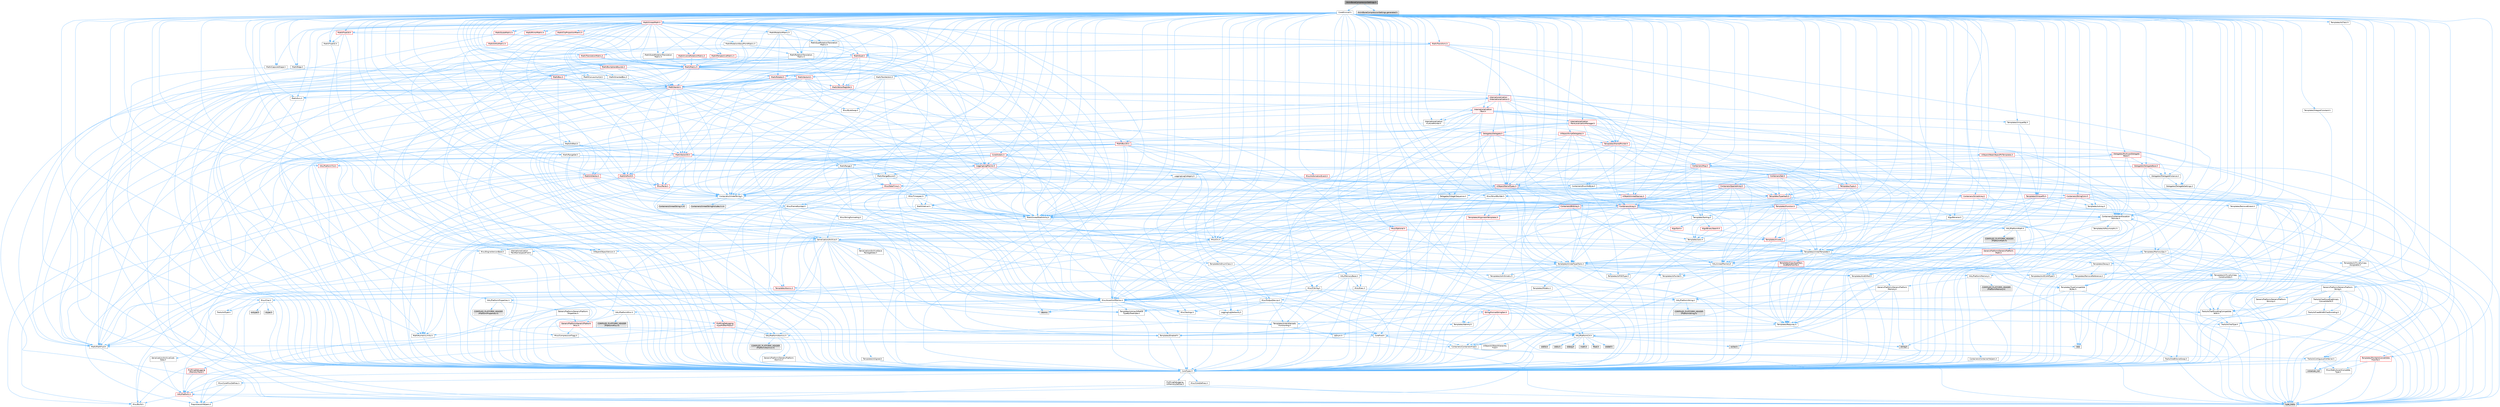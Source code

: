 digraph "AnimBoneCompressionSettings.h"
{
 // INTERACTIVE_SVG=YES
 // LATEX_PDF_SIZE
  bgcolor="transparent";
  edge [fontname=Helvetica,fontsize=10,labelfontname=Helvetica,labelfontsize=10];
  node [fontname=Helvetica,fontsize=10,shape=box,height=0.2,width=0.4];
  Node1 [id="Node000001",label="AnimBoneCompressionSettings.h",height=0.2,width=0.4,color="gray40", fillcolor="grey60", style="filled", fontcolor="black",tooltip=" "];
  Node1 -> Node2 [id="edge1_Node000001_Node000002",color="steelblue1",style="solid",tooltip=" "];
  Node2 [id="Node000002",label="CoreMinimal.h",height=0.2,width=0.4,color="grey40", fillcolor="white", style="filled",URL="$d7/d67/CoreMinimal_8h.html",tooltip=" "];
  Node2 -> Node3 [id="edge2_Node000002_Node000003",color="steelblue1",style="solid",tooltip=" "];
  Node3 [id="Node000003",label="CoreTypes.h",height=0.2,width=0.4,color="grey40", fillcolor="white", style="filled",URL="$dc/dec/CoreTypes_8h.html",tooltip=" "];
  Node3 -> Node4 [id="edge3_Node000003_Node000004",color="steelblue1",style="solid",tooltip=" "];
  Node4 [id="Node000004",label="HAL/Platform.h",height=0.2,width=0.4,color="red", fillcolor="#FFF0F0", style="filled",URL="$d9/dd0/Platform_8h.html",tooltip=" "];
  Node4 -> Node5 [id="edge4_Node000004_Node000005",color="steelblue1",style="solid",tooltip=" "];
  Node5 [id="Node000005",label="Misc/Build.h",height=0.2,width=0.4,color="grey40", fillcolor="white", style="filled",URL="$d3/dbb/Build_8h.html",tooltip=" "];
  Node4 -> Node7 [id="edge5_Node000004_Node000007",color="steelblue1",style="solid",tooltip=" "];
  Node7 [id="Node000007",label="type_traits",height=0.2,width=0.4,color="grey60", fillcolor="#E0E0E0", style="filled",tooltip=" "];
  Node4 -> Node8 [id="edge6_Node000004_Node000008",color="steelblue1",style="solid",tooltip=" "];
  Node8 [id="Node000008",label="PreprocessorHelpers.h",height=0.2,width=0.4,color="grey40", fillcolor="white", style="filled",URL="$db/ddb/PreprocessorHelpers_8h.html",tooltip=" "];
  Node3 -> Node14 [id="edge7_Node000003_Node000014",color="steelblue1",style="solid",tooltip=" "];
  Node14 [id="Node000014",label="ProfilingDebugging\l/UMemoryDefines.h",height=0.2,width=0.4,color="grey40", fillcolor="white", style="filled",URL="$d2/da2/UMemoryDefines_8h.html",tooltip=" "];
  Node3 -> Node15 [id="edge8_Node000003_Node000015",color="steelblue1",style="solid",tooltip=" "];
  Node15 [id="Node000015",label="Misc/CoreMiscDefines.h",height=0.2,width=0.4,color="grey40", fillcolor="white", style="filled",URL="$da/d38/CoreMiscDefines_8h.html",tooltip=" "];
  Node15 -> Node4 [id="edge9_Node000015_Node000004",color="steelblue1",style="solid",tooltip=" "];
  Node15 -> Node8 [id="edge10_Node000015_Node000008",color="steelblue1",style="solid",tooltip=" "];
  Node3 -> Node16 [id="edge11_Node000003_Node000016",color="steelblue1",style="solid",tooltip=" "];
  Node16 [id="Node000016",label="Misc/CoreDefines.h",height=0.2,width=0.4,color="grey40", fillcolor="white", style="filled",URL="$d3/dd2/CoreDefines_8h.html",tooltip=" "];
  Node2 -> Node17 [id="edge12_Node000002_Node000017",color="steelblue1",style="solid",tooltip=" "];
  Node17 [id="Node000017",label="CoreFwd.h",height=0.2,width=0.4,color="grey40", fillcolor="white", style="filled",URL="$d1/d1e/CoreFwd_8h.html",tooltip=" "];
  Node17 -> Node3 [id="edge13_Node000017_Node000003",color="steelblue1",style="solid",tooltip=" "];
  Node17 -> Node18 [id="edge14_Node000017_Node000018",color="steelblue1",style="solid",tooltip=" "];
  Node18 [id="Node000018",label="Containers/ContainersFwd.h",height=0.2,width=0.4,color="grey40", fillcolor="white", style="filled",URL="$d4/d0a/ContainersFwd_8h.html",tooltip=" "];
  Node18 -> Node4 [id="edge15_Node000018_Node000004",color="steelblue1",style="solid",tooltip=" "];
  Node18 -> Node3 [id="edge16_Node000018_Node000003",color="steelblue1",style="solid",tooltip=" "];
  Node18 -> Node19 [id="edge17_Node000018_Node000019",color="steelblue1",style="solid",tooltip=" "];
  Node19 [id="Node000019",label="Traits/IsContiguousContainer.h",height=0.2,width=0.4,color="grey40", fillcolor="white", style="filled",URL="$d5/d3c/IsContiguousContainer_8h.html",tooltip=" "];
  Node19 -> Node3 [id="edge18_Node000019_Node000003",color="steelblue1",style="solid",tooltip=" "];
  Node19 -> Node20 [id="edge19_Node000019_Node000020",color="steelblue1",style="solid",tooltip=" "];
  Node20 [id="Node000020",label="Misc/StaticAssertComplete\lType.h",height=0.2,width=0.4,color="grey40", fillcolor="white", style="filled",URL="$d5/d4e/StaticAssertCompleteType_8h.html",tooltip=" "];
  Node19 -> Node21 [id="edge20_Node000019_Node000021",color="steelblue1",style="solid",tooltip=" "];
  Node21 [id="Node000021",label="initializer_list",height=0.2,width=0.4,color="grey60", fillcolor="#E0E0E0", style="filled",tooltip=" "];
  Node17 -> Node22 [id="edge21_Node000017_Node000022",color="steelblue1",style="solid",tooltip=" "];
  Node22 [id="Node000022",label="Math/MathFwd.h",height=0.2,width=0.4,color="grey40", fillcolor="white", style="filled",URL="$d2/d10/MathFwd_8h.html",tooltip=" "];
  Node22 -> Node4 [id="edge22_Node000022_Node000004",color="steelblue1",style="solid",tooltip=" "];
  Node17 -> Node23 [id="edge23_Node000017_Node000023",color="steelblue1",style="solid",tooltip=" "];
  Node23 [id="Node000023",label="UObject/UObjectHierarchy\lFwd.h",height=0.2,width=0.4,color="grey40", fillcolor="white", style="filled",URL="$d3/d13/UObjectHierarchyFwd_8h.html",tooltip=" "];
  Node2 -> Node23 [id="edge24_Node000002_Node000023",color="steelblue1",style="solid",tooltip=" "];
  Node2 -> Node18 [id="edge25_Node000002_Node000018",color="steelblue1",style="solid",tooltip=" "];
  Node2 -> Node24 [id="edge26_Node000002_Node000024",color="steelblue1",style="solid",tooltip=" "];
  Node24 [id="Node000024",label="Misc/VarArgs.h",height=0.2,width=0.4,color="grey40", fillcolor="white", style="filled",URL="$d5/d6f/VarArgs_8h.html",tooltip=" "];
  Node24 -> Node3 [id="edge27_Node000024_Node000003",color="steelblue1",style="solid",tooltip=" "];
  Node2 -> Node25 [id="edge28_Node000002_Node000025",color="steelblue1",style="solid",tooltip=" "];
  Node25 [id="Node000025",label="Logging/LogVerbosity.h",height=0.2,width=0.4,color="grey40", fillcolor="white", style="filled",URL="$d2/d8f/LogVerbosity_8h.html",tooltip=" "];
  Node25 -> Node3 [id="edge29_Node000025_Node000003",color="steelblue1",style="solid",tooltip=" "];
  Node2 -> Node26 [id="edge30_Node000002_Node000026",color="steelblue1",style="solid",tooltip=" "];
  Node26 [id="Node000026",label="Misc/OutputDevice.h",height=0.2,width=0.4,color="grey40", fillcolor="white", style="filled",URL="$d7/d32/OutputDevice_8h.html",tooltip=" "];
  Node26 -> Node17 [id="edge31_Node000026_Node000017",color="steelblue1",style="solid",tooltip=" "];
  Node26 -> Node3 [id="edge32_Node000026_Node000003",color="steelblue1",style="solid",tooltip=" "];
  Node26 -> Node25 [id="edge33_Node000026_Node000025",color="steelblue1",style="solid",tooltip=" "];
  Node26 -> Node24 [id="edge34_Node000026_Node000024",color="steelblue1",style="solid",tooltip=" "];
  Node26 -> Node27 [id="edge35_Node000026_Node000027",color="steelblue1",style="solid",tooltip=" "];
  Node27 [id="Node000027",label="Templates/IsArrayOrRefOf\lTypeByPredicate.h",height=0.2,width=0.4,color="grey40", fillcolor="white", style="filled",URL="$d6/da1/IsArrayOrRefOfTypeByPredicate_8h.html",tooltip=" "];
  Node27 -> Node3 [id="edge36_Node000027_Node000003",color="steelblue1",style="solid",tooltip=" "];
  Node26 -> Node28 [id="edge37_Node000026_Node000028",color="steelblue1",style="solid",tooltip=" "];
  Node28 [id="Node000028",label="Templates/IsValidVariadic\lFunctionArg.h",height=0.2,width=0.4,color="grey40", fillcolor="white", style="filled",URL="$d0/dc8/IsValidVariadicFunctionArg_8h.html",tooltip=" "];
  Node28 -> Node3 [id="edge38_Node000028_Node000003",color="steelblue1",style="solid",tooltip=" "];
  Node28 -> Node29 [id="edge39_Node000028_Node000029",color="steelblue1",style="solid",tooltip=" "];
  Node29 [id="Node000029",label="IsEnum.h",height=0.2,width=0.4,color="grey40", fillcolor="white", style="filled",URL="$d4/de5/IsEnum_8h.html",tooltip=" "];
  Node28 -> Node7 [id="edge40_Node000028_Node000007",color="steelblue1",style="solid",tooltip=" "];
  Node26 -> Node30 [id="edge41_Node000026_Node000030",color="steelblue1",style="solid",tooltip=" "];
  Node30 [id="Node000030",label="Traits/IsCharEncodingCompatible\lWith.h",height=0.2,width=0.4,color="grey40", fillcolor="white", style="filled",URL="$df/dd1/IsCharEncodingCompatibleWith_8h.html",tooltip=" "];
  Node30 -> Node7 [id="edge42_Node000030_Node000007",color="steelblue1",style="solid",tooltip=" "];
  Node30 -> Node31 [id="edge43_Node000030_Node000031",color="steelblue1",style="solid",tooltip=" "];
  Node31 [id="Node000031",label="Traits/IsCharType.h",height=0.2,width=0.4,color="grey40", fillcolor="white", style="filled",URL="$db/d51/IsCharType_8h.html",tooltip=" "];
  Node31 -> Node3 [id="edge44_Node000031_Node000003",color="steelblue1",style="solid",tooltip=" "];
  Node2 -> Node32 [id="edge45_Node000002_Node000032",color="steelblue1",style="solid",tooltip=" "];
  Node32 [id="Node000032",label="HAL/PlatformCrt.h",height=0.2,width=0.4,color="grey40", fillcolor="white", style="filled",URL="$d8/d75/PlatformCrt_8h.html",tooltip=" "];
  Node32 -> Node33 [id="edge46_Node000032_Node000033",color="steelblue1",style="solid",tooltip=" "];
  Node33 [id="Node000033",label="new",height=0.2,width=0.4,color="grey60", fillcolor="#E0E0E0", style="filled",tooltip=" "];
  Node32 -> Node34 [id="edge47_Node000032_Node000034",color="steelblue1",style="solid",tooltip=" "];
  Node34 [id="Node000034",label="wchar.h",height=0.2,width=0.4,color="grey60", fillcolor="#E0E0E0", style="filled",tooltip=" "];
  Node32 -> Node35 [id="edge48_Node000032_Node000035",color="steelblue1",style="solid",tooltip=" "];
  Node35 [id="Node000035",label="stddef.h",height=0.2,width=0.4,color="grey60", fillcolor="#E0E0E0", style="filled",tooltip=" "];
  Node32 -> Node36 [id="edge49_Node000032_Node000036",color="steelblue1",style="solid",tooltip=" "];
  Node36 [id="Node000036",label="stdlib.h",height=0.2,width=0.4,color="grey60", fillcolor="#E0E0E0", style="filled",tooltip=" "];
  Node32 -> Node37 [id="edge50_Node000032_Node000037",color="steelblue1",style="solid",tooltip=" "];
  Node37 [id="Node000037",label="stdio.h",height=0.2,width=0.4,color="grey60", fillcolor="#E0E0E0", style="filled",tooltip=" "];
  Node32 -> Node38 [id="edge51_Node000032_Node000038",color="steelblue1",style="solid",tooltip=" "];
  Node38 [id="Node000038",label="stdarg.h",height=0.2,width=0.4,color="grey60", fillcolor="#E0E0E0", style="filled",tooltip=" "];
  Node32 -> Node39 [id="edge52_Node000032_Node000039",color="steelblue1",style="solid",tooltip=" "];
  Node39 [id="Node000039",label="math.h",height=0.2,width=0.4,color="grey60", fillcolor="#E0E0E0", style="filled",tooltip=" "];
  Node32 -> Node40 [id="edge53_Node000032_Node000040",color="steelblue1",style="solid",tooltip=" "];
  Node40 [id="Node000040",label="float.h",height=0.2,width=0.4,color="grey60", fillcolor="#E0E0E0", style="filled",tooltip=" "];
  Node32 -> Node41 [id="edge54_Node000032_Node000041",color="steelblue1",style="solid",tooltip=" "];
  Node41 [id="Node000041",label="string.h",height=0.2,width=0.4,color="grey60", fillcolor="#E0E0E0", style="filled",tooltip=" "];
  Node2 -> Node42 [id="edge55_Node000002_Node000042",color="steelblue1",style="solid",tooltip=" "];
  Node42 [id="Node000042",label="HAL/PlatformMisc.h",height=0.2,width=0.4,color="grey40", fillcolor="white", style="filled",URL="$d0/df5/PlatformMisc_8h.html",tooltip=" "];
  Node42 -> Node3 [id="edge56_Node000042_Node000003",color="steelblue1",style="solid",tooltip=" "];
  Node42 -> Node43 [id="edge57_Node000042_Node000043",color="steelblue1",style="solid",tooltip=" "];
  Node43 [id="Node000043",label="GenericPlatform/GenericPlatform\lMisc.h",height=0.2,width=0.4,color="red", fillcolor="#FFF0F0", style="filled",URL="$db/d9a/GenericPlatformMisc_8h.html",tooltip=" "];
  Node43 -> Node17 [id="edge58_Node000043_Node000017",color="steelblue1",style="solid",tooltip=" "];
  Node43 -> Node3 [id="edge59_Node000043_Node000003",color="steelblue1",style="solid",tooltip=" "];
  Node43 -> Node32 [id="edge60_Node000043_Node000032",color="steelblue1",style="solid",tooltip=" "];
  Node43 -> Node47 [id="edge61_Node000043_Node000047",color="steelblue1",style="solid",tooltip=" "];
  Node47 [id="Node000047",label="Math/NumericLimits.h",height=0.2,width=0.4,color="grey40", fillcolor="white", style="filled",URL="$df/d1b/NumericLimits_8h.html",tooltip=" "];
  Node47 -> Node3 [id="edge62_Node000047_Node000003",color="steelblue1",style="solid",tooltip=" "];
  Node43 -> Node48 [id="edge63_Node000043_Node000048",color="steelblue1",style="solid",tooltip=" "];
  Node48 [id="Node000048",label="Misc/CompressionFlags.h",height=0.2,width=0.4,color="grey40", fillcolor="white", style="filled",URL="$d9/d76/CompressionFlags_8h.html",tooltip=" "];
  Node42 -> Node52 [id="edge64_Node000042_Node000052",color="steelblue1",style="solid",tooltip=" "];
  Node52 [id="Node000052",label="COMPILED_PLATFORM_HEADER\l(PlatformMisc.h)",height=0.2,width=0.4,color="grey60", fillcolor="#E0E0E0", style="filled",tooltip=" "];
  Node42 -> Node53 [id="edge65_Node000042_Node000053",color="steelblue1",style="solid",tooltip=" "];
  Node53 [id="Node000053",label="ProfilingDebugging\l/CpuProfilerTrace.h",height=0.2,width=0.4,color="red", fillcolor="#FFF0F0", style="filled",URL="$da/dcb/CpuProfilerTrace_8h.html",tooltip=" "];
  Node53 -> Node3 [id="edge66_Node000053_Node000003",color="steelblue1",style="solid",tooltip=" "];
  Node53 -> Node18 [id="edge67_Node000053_Node000018",color="steelblue1",style="solid",tooltip=" "];
  Node53 -> Node54 [id="edge68_Node000053_Node000054",color="steelblue1",style="solid",tooltip=" "];
  Node54 [id="Node000054",label="HAL/PlatformAtomics.h",height=0.2,width=0.4,color="grey40", fillcolor="white", style="filled",URL="$d3/d36/PlatformAtomics_8h.html",tooltip=" "];
  Node54 -> Node3 [id="edge69_Node000054_Node000003",color="steelblue1",style="solid",tooltip=" "];
  Node54 -> Node55 [id="edge70_Node000054_Node000055",color="steelblue1",style="solid",tooltip=" "];
  Node55 [id="Node000055",label="GenericPlatform/GenericPlatform\lAtomics.h",height=0.2,width=0.4,color="grey40", fillcolor="white", style="filled",URL="$da/d72/GenericPlatformAtomics_8h.html",tooltip=" "];
  Node55 -> Node3 [id="edge71_Node000055_Node000003",color="steelblue1",style="solid",tooltip=" "];
  Node54 -> Node56 [id="edge72_Node000054_Node000056",color="steelblue1",style="solid",tooltip=" "];
  Node56 [id="Node000056",label="COMPILED_PLATFORM_HEADER\l(PlatformAtomics.h)",height=0.2,width=0.4,color="grey60", fillcolor="#E0E0E0", style="filled",tooltip=" "];
  Node53 -> Node8 [id="edge73_Node000053_Node000008",color="steelblue1",style="solid",tooltip=" "];
  Node53 -> Node5 [id="edge74_Node000053_Node000005",color="steelblue1",style="solid",tooltip=" "];
  Node2 -> Node61 [id="edge75_Node000002_Node000061",color="steelblue1",style="solid",tooltip=" "];
  Node61 [id="Node000061",label="Misc/AssertionMacros.h",height=0.2,width=0.4,color="grey40", fillcolor="white", style="filled",URL="$d0/dfa/AssertionMacros_8h.html",tooltip=" "];
  Node61 -> Node3 [id="edge76_Node000061_Node000003",color="steelblue1",style="solid",tooltip=" "];
  Node61 -> Node4 [id="edge77_Node000061_Node000004",color="steelblue1",style="solid",tooltip=" "];
  Node61 -> Node42 [id="edge78_Node000061_Node000042",color="steelblue1",style="solid",tooltip=" "];
  Node61 -> Node8 [id="edge79_Node000061_Node000008",color="steelblue1",style="solid",tooltip=" "];
  Node61 -> Node62 [id="edge80_Node000061_Node000062",color="steelblue1",style="solid",tooltip=" "];
  Node62 [id="Node000062",label="Templates/EnableIf.h",height=0.2,width=0.4,color="grey40", fillcolor="white", style="filled",URL="$d7/d60/EnableIf_8h.html",tooltip=" "];
  Node62 -> Node3 [id="edge81_Node000062_Node000003",color="steelblue1",style="solid",tooltip=" "];
  Node61 -> Node27 [id="edge82_Node000061_Node000027",color="steelblue1",style="solid",tooltip=" "];
  Node61 -> Node28 [id="edge83_Node000061_Node000028",color="steelblue1",style="solid",tooltip=" "];
  Node61 -> Node30 [id="edge84_Node000061_Node000030",color="steelblue1",style="solid",tooltip=" "];
  Node61 -> Node24 [id="edge85_Node000061_Node000024",color="steelblue1",style="solid",tooltip=" "];
  Node61 -> Node63 [id="edge86_Node000061_Node000063",color="steelblue1",style="solid",tooltip=" "];
  Node63 [id="Node000063",label="String/FormatStringSan.h",height=0.2,width=0.4,color="red", fillcolor="#FFF0F0", style="filled",URL="$d3/d8b/FormatStringSan_8h.html",tooltip=" "];
  Node63 -> Node7 [id="edge87_Node000063_Node000007",color="steelblue1",style="solid",tooltip=" "];
  Node63 -> Node3 [id="edge88_Node000063_Node000003",color="steelblue1",style="solid",tooltip=" "];
  Node63 -> Node64 [id="edge89_Node000063_Node000064",color="steelblue1",style="solid",tooltip=" "];
  Node64 [id="Node000064",label="Templates/Requires.h",height=0.2,width=0.4,color="grey40", fillcolor="white", style="filled",URL="$dc/d96/Requires_8h.html",tooltip=" "];
  Node64 -> Node62 [id="edge90_Node000064_Node000062",color="steelblue1",style="solid",tooltip=" "];
  Node64 -> Node7 [id="edge91_Node000064_Node000007",color="steelblue1",style="solid",tooltip=" "];
  Node63 -> Node65 [id="edge92_Node000063_Node000065",color="steelblue1",style="solid",tooltip=" "];
  Node65 [id="Node000065",label="Templates/Identity.h",height=0.2,width=0.4,color="grey40", fillcolor="white", style="filled",URL="$d0/dd5/Identity_8h.html",tooltip=" "];
  Node63 -> Node28 [id="edge93_Node000063_Node000028",color="steelblue1",style="solid",tooltip=" "];
  Node63 -> Node31 [id="edge94_Node000063_Node000031",color="steelblue1",style="solid",tooltip=" "];
  Node63 -> Node18 [id="edge95_Node000063_Node000018",color="steelblue1",style="solid",tooltip=" "];
  Node61 -> Node69 [id="edge96_Node000061_Node000069",color="steelblue1",style="solid",tooltip=" "];
  Node69 [id="Node000069",label="atomic",height=0.2,width=0.4,color="grey60", fillcolor="#E0E0E0", style="filled",tooltip=" "];
  Node2 -> Node70 [id="edge97_Node000002_Node000070",color="steelblue1",style="solid",tooltip=" "];
  Node70 [id="Node000070",label="Templates/IsPointer.h",height=0.2,width=0.4,color="grey40", fillcolor="white", style="filled",URL="$d7/d05/IsPointer_8h.html",tooltip=" "];
  Node70 -> Node3 [id="edge98_Node000070_Node000003",color="steelblue1",style="solid",tooltip=" "];
  Node2 -> Node71 [id="edge99_Node000002_Node000071",color="steelblue1",style="solid",tooltip=" "];
  Node71 [id="Node000071",label="HAL/PlatformMemory.h",height=0.2,width=0.4,color="grey40", fillcolor="white", style="filled",URL="$de/d68/PlatformMemory_8h.html",tooltip=" "];
  Node71 -> Node3 [id="edge100_Node000071_Node000003",color="steelblue1",style="solid",tooltip=" "];
  Node71 -> Node72 [id="edge101_Node000071_Node000072",color="steelblue1",style="solid",tooltip=" "];
  Node72 [id="Node000072",label="GenericPlatform/GenericPlatform\lMemory.h",height=0.2,width=0.4,color="grey40", fillcolor="white", style="filled",URL="$dd/d22/GenericPlatformMemory_8h.html",tooltip=" "];
  Node72 -> Node17 [id="edge102_Node000072_Node000017",color="steelblue1",style="solid",tooltip=" "];
  Node72 -> Node3 [id="edge103_Node000072_Node000003",color="steelblue1",style="solid",tooltip=" "];
  Node72 -> Node73 [id="edge104_Node000072_Node000073",color="steelblue1",style="solid",tooltip=" "];
  Node73 [id="Node000073",label="HAL/PlatformString.h",height=0.2,width=0.4,color="grey40", fillcolor="white", style="filled",URL="$db/db5/PlatformString_8h.html",tooltip=" "];
  Node73 -> Node3 [id="edge105_Node000073_Node000003",color="steelblue1",style="solid",tooltip=" "];
  Node73 -> Node74 [id="edge106_Node000073_Node000074",color="steelblue1",style="solid",tooltip=" "];
  Node74 [id="Node000074",label="COMPILED_PLATFORM_HEADER\l(PlatformString.h)",height=0.2,width=0.4,color="grey60", fillcolor="#E0E0E0", style="filled",tooltip=" "];
  Node72 -> Node41 [id="edge107_Node000072_Node000041",color="steelblue1",style="solid",tooltip=" "];
  Node72 -> Node34 [id="edge108_Node000072_Node000034",color="steelblue1",style="solid",tooltip=" "];
  Node71 -> Node75 [id="edge109_Node000071_Node000075",color="steelblue1",style="solid",tooltip=" "];
  Node75 [id="Node000075",label="COMPILED_PLATFORM_HEADER\l(PlatformMemory.h)",height=0.2,width=0.4,color="grey60", fillcolor="#E0E0E0", style="filled",tooltip=" "];
  Node2 -> Node54 [id="edge110_Node000002_Node000054",color="steelblue1",style="solid",tooltip=" "];
  Node2 -> Node76 [id="edge111_Node000002_Node000076",color="steelblue1",style="solid",tooltip=" "];
  Node76 [id="Node000076",label="Misc/Exec.h",height=0.2,width=0.4,color="grey40", fillcolor="white", style="filled",URL="$de/ddb/Exec_8h.html",tooltip=" "];
  Node76 -> Node3 [id="edge112_Node000076_Node000003",color="steelblue1",style="solid",tooltip=" "];
  Node76 -> Node61 [id="edge113_Node000076_Node000061",color="steelblue1",style="solid",tooltip=" "];
  Node2 -> Node77 [id="edge114_Node000002_Node000077",color="steelblue1",style="solid",tooltip=" "];
  Node77 [id="Node000077",label="HAL/MemoryBase.h",height=0.2,width=0.4,color="grey40", fillcolor="white", style="filled",URL="$d6/d9f/MemoryBase_8h.html",tooltip=" "];
  Node77 -> Node3 [id="edge115_Node000077_Node000003",color="steelblue1",style="solid",tooltip=" "];
  Node77 -> Node54 [id="edge116_Node000077_Node000054",color="steelblue1",style="solid",tooltip=" "];
  Node77 -> Node32 [id="edge117_Node000077_Node000032",color="steelblue1",style="solid",tooltip=" "];
  Node77 -> Node76 [id="edge118_Node000077_Node000076",color="steelblue1",style="solid",tooltip=" "];
  Node77 -> Node26 [id="edge119_Node000077_Node000026",color="steelblue1",style="solid",tooltip=" "];
  Node77 -> Node78 [id="edge120_Node000077_Node000078",color="steelblue1",style="solid",tooltip=" "];
  Node78 [id="Node000078",label="Templates/Atomic.h",height=0.2,width=0.4,color="red", fillcolor="#FFF0F0", style="filled",URL="$d3/d91/Atomic_8h.html",tooltip=" "];
  Node78 -> Node86 [id="edge121_Node000078_Node000086",color="steelblue1",style="solid",tooltip=" "];
  Node86 [id="Node000086",label="Traits/IntType.h",height=0.2,width=0.4,color="grey40", fillcolor="white", style="filled",URL="$d7/deb/IntType_8h.html",tooltip=" "];
  Node86 -> Node4 [id="edge122_Node000086_Node000004",color="steelblue1",style="solid",tooltip=" "];
  Node78 -> Node69 [id="edge123_Node000078_Node000069",color="steelblue1",style="solid",tooltip=" "];
  Node2 -> Node87 [id="edge124_Node000002_Node000087",color="steelblue1",style="solid",tooltip=" "];
  Node87 [id="Node000087",label="HAL/UnrealMemory.h",height=0.2,width=0.4,color="grey40", fillcolor="white", style="filled",URL="$d9/d96/UnrealMemory_8h.html",tooltip=" "];
  Node87 -> Node3 [id="edge125_Node000087_Node000003",color="steelblue1",style="solid",tooltip=" "];
  Node87 -> Node72 [id="edge126_Node000087_Node000072",color="steelblue1",style="solid",tooltip=" "];
  Node87 -> Node77 [id="edge127_Node000087_Node000077",color="steelblue1",style="solid",tooltip=" "];
  Node87 -> Node71 [id="edge128_Node000087_Node000071",color="steelblue1",style="solid",tooltip=" "];
  Node87 -> Node88 [id="edge129_Node000087_Node000088",color="steelblue1",style="solid",tooltip=" "];
  Node88 [id="Node000088",label="ProfilingDebugging\l/MemoryTrace.h",height=0.2,width=0.4,color="red", fillcolor="#FFF0F0", style="filled",URL="$da/dd7/MemoryTrace_8h.html",tooltip=" "];
  Node88 -> Node4 [id="edge130_Node000088_Node000004",color="steelblue1",style="solid",tooltip=" "];
  Node87 -> Node70 [id="edge131_Node000087_Node000070",color="steelblue1",style="solid",tooltip=" "];
  Node2 -> Node89 [id="edge132_Node000002_Node000089",color="steelblue1",style="solid",tooltip=" "];
  Node89 [id="Node000089",label="Templates/IsArithmetic.h",height=0.2,width=0.4,color="grey40", fillcolor="white", style="filled",URL="$d2/d5d/IsArithmetic_8h.html",tooltip=" "];
  Node89 -> Node3 [id="edge133_Node000089_Node000003",color="steelblue1",style="solid",tooltip=" "];
  Node2 -> Node83 [id="edge134_Node000002_Node000083",color="steelblue1",style="solid",tooltip=" "];
  Node83 [id="Node000083",label="Templates/AndOrNot.h",height=0.2,width=0.4,color="grey40", fillcolor="white", style="filled",URL="$db/d0a/AndOrNot_8h.html",tooltip=" "];
  Node83 -> Node3 [id="edge135_Node000083_Node000003",color="steelblue1",style="solid",tooltip=" "];
  Node2 -> Node90 [id="edge136_Node000002_Node000090",color="steelblue1",style="solid",tooltip=" "];
  Node90 [id="Node000090",label="Templates/IsPODType.h",height=0.2,width=0.4,color="grey40", fillcolor="white", style="filled",URL="$d7/db1/IsPODType_8h.html",tooltip=" "];
  Node90 -> Node3 [id="edge137_Node000090_Node000003",color="steelblue1",style="solid",tooltip=" "];
  Node2 -> Node91 [id="edge138_Node000002_Node000091",color="steelblue1",style="solid",tooltip=" "];
  Node91 [id="Node000091",label="Templates/IsUECoreType.h",height=0.2,width=0.4,color="grey40", fillcolor="white", style="filled",URL="$d1/db8/IsUECoreType_8h.html",tooltip=" "];
  Node91 -> Node3 [id="edge139_Node000091_Node000003",color="steelblue1",style="solid",tooltip=" "];
  Node91 -> Node7 [id="edge140_Node000091_Node000007",color="steelblue1",style="solid",tooltip=" "];
  Node2 -> Node84 [id="edge141_Node000002_Node000084",color="steelblue1",style="solid",tooltip=" "];
  Node84 [id="Node000084",label="Templates/IsTriviallyCopy\lConstructible.h",height=0.2,width=0.4,color="grey40", fillcolor="white", style="filled",URL="$d3/d78/IsTriviallyCopyConstructible_8h.html",tooltip=" "];
  Node84 -> Node3 [id="edge142_Node000084_Node000003",color="steelblue1",style="solid",tooltip=" "];
  Node84 -> Node7 [id="edge143_Node000084_Node000007",color="steelblue1",style="solid",tooltip=" "];
  Node2 -> Node92 [id="edge144_Node000002_Node000092",color="steelblue1",style="solid",tooltip=" "];
  Node92 [id="Node000092",label="Templates/UnrealTypeTraits.h",height=0.2,width=0.4,color="grey40", fillcolor="white", style="filled",URL="$d2/d2d/UnrealTypeTraits_8h.html",tooltip=" "];
  Node92 -> Node3 [id="edge145_Node000092_Node000003",color="steelblue1",style="solid",tooltip=" "];
  Node92 -> Node70 [id="edge146_Node000092_Node000070",color="steelblue1",style="solid",tooltip=" "];
  Node92 -> Node61 [id="edge147_Node000092_Node000061",color="steelblue1",style="solid",tooltip=" "];
  Node92 -> Node83 [id="edge148_Node000092_Node000083",color="steelblue1",style="solid",tooltip=" "];
  Node92 -> Node62 [id="edge149_Node000092_Node000062",color="steelblue1",style="solid",tooltip=" "];
  Node92 -> Node89 [id="edge150_Node000092_Node000089",color="steelblue1",style="solid",tooltip=" "];
  Node92 -> Node29 [id="edge151_Node000092_Node000029",color="steelblue1",style="solid",tooltip=" "];
  Node92 -> Node93 [id="edge152_Node000092_Node000093",color="steelblue1",style="solid",tooltip=" "];
  Node93 [id="Node000093",label="Templates/Models.h",height=0.2,width=0.4,color="grey40", fillcolor="white", style="filled",URL="$d3/d0c/Models_8h.html",tooltip=" "];
  Node93 -> Node65 [id="edge153_Node000093_Node000065",color="steelblue1",style="solid",tooltip=" "];
  Node92 -> Node90 [id="edge154_Node000092_Node000090",color="steelblue1",style="solid",tooltip=" "];
  Node92 -> Node91 [id="edge155_Node000092_Node000091",color="steelblue1",style="solid",tooltip=" "];
  Node92 -> Node84 [id="edge156_Node000092_Node000084",color="steelblue1",style="solid",tooltip=" "];
  Node2 -> Node62 [id="edge157_Node000002_Node000062",color="steelblue1",style="solid",tooltip=" "];
  Node2 -> Node94 [id="edge158_Node000002_Node000094",color="steelblue1",style="solid",tooltip=" "];
  Node94 [id="Node000094",label="Templates/RemoveReference.h",height=0.2,width=0.4,color="grey40", fillcolor="white", style="filled",URL="$da/dbe/RemoveReference_8h.html",tooltip=" "];
  Node94 -> Node3 [id="edge159_Node000094_Node000003",color="steelblue1",style="solid",tooltip=" "];
  Node2 -> Node95 [id="edge160_Node000002_Node000095",color="steelblue1",style="solid",tooltip=" "];
  Node95 [id="Node000095",label="Templates/IntegralConstant.h",height=0.2,width=0.4,color="grey40", fillcolor="white", style="filled",URL="$db/d1b/IntegralConstant_8h.html",tooltip=" "];
  Node95 -> Node3 [id="edge161_Node000095_Node000003",color="steelblue1",style="solid",tooltip=" "];
  Node2 -> Node96 [id="edge162_Node000002_Node000096",color="steelblue1",style="solid",tooltip=" "];
  Node96 [id="Node000096",label="Templates/IsClass.h",height=0.2,width=0.4,color="grey40", fillcolor="white", style="filled",URL="$db/dcb/IsClass_8h.html",tooltip=" "];
  Node96 -> Node3 [id="edge163_Node000096_Node000003",color="steelblue1",style="solid",tooltip=" "];
  Node2 -> Node97 [id="edge164_Node000002_Node000097",color="steelblue1",style="solid",tooltip=" "];
  Node97 [id="Node000097",label="Templates/TypeCompatible\lBytes.h",height=0.2,width=0.4,color="grey40", fillcolor="white", style="filled",URL="$df/d0a/TypeCompatibleBytes_8h.html",tooltip=" "];
  Node97 -> Node3 [id="edge165_Node000097_Node000003",color="steelblue1",style="solid",tooltip=" "];
  Node97 -> Node41 [id="edge166_Node000097_Node000041",color="steelblue1",style="solid",tooltip=" "];
  Node97 -> Node33 [id="edge167_Node000097_Node000033",color="steelblue1",style="solid",tooltip=" "];
  Node97 -> Node7 [id="edge168_Node000097_Node000007",color="steelblue1",style="solid",tooltip=" "];
  Node2 -> Node19 [id="edge169_Node000002_Node000019",color="steelblue1",style="solid",tooltip=" "];
  Node2 -> Node98 [id="edge170_Node000002_Node000098",color="steelblue1",style="solid",tooltip=" "];
  Node98 [id="Node000098",label="Templates/UnrealTemplate.h",height=0.2,width=0.4,color="grey40", fillcolor="white", style="filled",URL="$d4/d24/UnrealTemplate_8h.html",tooltip=" "];
  Node98 -> Node3 [id="edge171_Node000098_Node000003",color="steelblue1",style="solid",tooltip=" "];
  Node98 -> Node70 [id="edge172_Node000098_Node000070",color="steelblue1",style="solid",tooltip=" "];
  Node98 -> Node87 [id="edge173_Node000098_Node000087",color="steelblue1",style="solid",tooltip=" "];
  Node98 -> Node99 [id="edge174_Node000098_Node000099",color="steelblue1",style="solid",tooltip=" "];
  Node99 [id="Node000099",label="Templates/CopyQualifiers\lAndRefsFromTo.h",height=0.2,width=0.4,color="red", fillcolor="#FFF0F0", style="filled",URL="$d3/db3/CopyQualifiersAndRefsFromTo_8h.html",tooltip=" "];
  Node98 -> Node92 [id="edge175_Node000098_Node000092",color="steelblue1",style="solid",tooltip=" "];
  Node98 -> Node94 [id="edge176_Node000098_Node000094",color="steelblue1",style="solid",tooltip=" "];
  Node98 -> Node64 [id="edge177_Node000098_Node000064",color="steelblue1",style="solid",tooltip=" "];
  Node98 -> Node97 [id="edge178_Node000098_Node000097",color="steelblue1",style="solid",tooltip=" "];
  Node98 -> Node65 [id="edge179_Node000098_Node000065",color="steelblue1",style="solid",tooltip=" "];
  Node98 -> Node19 [id="edge180_Node000098_Node000019",color="steelblue1",style="solid",tooltip=" "];
  Node98 -> Node101 [id="edge181_Node000098_Node000101",color="steelblue1",style="solid",tooltip=" "];
  Node101 [id="Node000101",label="Traits/UseBitwiseSwap.h",height=0.2,width=0.4,color="grey40", fillcolor="white", style="filled",URL="$db/df3/UseBitwiseSwap_8h.html",tooltip=" "];
  Node101 -> Node3 [id="edge182_Node000101_Node000003",color="steelblue1",style="solid",tooltip=" "];
  Node101 -> Node7 [id="edge183_Node000101_Node000007",color="steelblue1",style="solid",tooltip=" "];
  Node98 -> Node7 [id="edge184_Node000098_Node000007",color="steelblue1",style="solid",tooltip=" "];
  Node2 -> Node47 [id="edge185_Node000002_Node000047",color="steelblue1",style="solid",tooltip=" "];
  Node2 -> Node102 [id="edge186_Node000002_Node000102",color="steelblue1",style="solid",tooltip=" "];
  Node102 [id="Node000102",label="HAL/PlatformMath.h",height=0.2,width=0.4,color="grey40", fillcolor="white", style="filled",URL="$dc/d53/PlatformMath_8h.html",tooltip=" "];
  Node102 -> Node3 [id="edge187_Node000102_Node000003",color="steelblue1",style="solid",tooltip=" "];
  Node102 -> Node103 [id="edge188_Node000102_Node000103",color="steelblue1",style="solid",tooltip=" "];
  Node103 [id="Node000103",label="GenericPlatform/GenericPlatform\lMath.h",height=0.2,width=0.4,color="red", fillcolor="#FFF0F0", style="filled",URL="$d5/d79/GenericPlatformMath_8h.html",tooltip=" "];
  Node103 -> Node3 [id="edge189_Node000103_Node000003",color="steelblue1",style="solid",tooltip=" "];
  Node103 -> Node18 [id="edge190_Node000103_Node000018",color="steelblue1",style="solid",tooltip=" "];
  Node103 -> Node32 [id="edge191_Node000103_Node000032",color="steelblue1",style="solid",tooltip=" "];
  Node103 -> Node83 [id="edge192_Node000103_Node000083",color="steelblue1",style="solid",tooltip=" "];
  Node103 -> Node104 [id="edge193_Node000103_Node000104",color="steelblue1",style="solid",tooltip=" "];
  Node104 [id="Node000104",label="Templates/Decay.h",height=0.2,width=0.4,color="grey40", fillcolor="white", style="filled",URL="$dd/d0f/Decay_8h.html",tooltip=" "];
  Node104 -> Node3 [id="edge194_Node000104_Node000003",color="steelblue1",style="solid",tooltip=" "];
  Node104 -> Node94 [id="edge195_Node000104_Node000094",color="steelblue1",style="solid",tooltip=" "];
  Node104 -> Node7 [id="edge196_Node000104_Node000007",color="steelblue1",style="solid",tooltip=" "];
  Node103 -> Node92 [id="edge197_Node000103_Node000092",color="steelblue1",style="solid",tooltip=" "];
  Node103 -> Node64 [id="edge198_Node000103_Node000064",color="steelblue1",style="solid",tooltip=" "];
  Node103 -> Node97 [id="edge199_Node000103_Node000097",color="steelblue1",style="solid",tooltip=" "];
  Node103 -> Node7 [id="edge200_Node000103_Node000007",color="steelblue1",style="solid",tooltip=" "];
  Node102 -> Node109 [id="edge201_Node000102_Node000109",color="steelblue1",style="solid",tooltip=" "];
  Node109 [id="Node000109",label="COMPILED_PLATFORM_HEADER\l(PlatformMath.h)",height=0.2,width=0.4,color="grey60", fillcolor="#E0E0E0", style="filled",tooltip=" "];
  Node2 -> Node85 [id="edge202_Node000002_Node000085",color="steelblue1",style="solid",tooltip=" "];
  Node85 [id="Node000085",label="Templates/IsTriviallyCopy\lAssignable.h",height=0.2,width=0.4,color="grey40", fillcolor="white", style="filled",URL="$d2/df2/IsTriviallyCopyAssignable_8h.html",tooltip=" "];
  Node85 -> Node3 [id="edge203_Node000085_Node000003",color="steelblue1",style="solid",tooltip=" "];
  Node85 -> Node7 [id="edge204_Node000085_Node000007",color="steelblue1",style="solid",tooltip=" "];
  Node2 -> Node110 [id="edge205_Node000002_Node000110",color="steelblue1",style="solid",tooltip=" "];
  Node110 [id="Node000110",label="Templates/MemoryOps.h",height=0.2,width=0.4,color="grey40", fillcolor="white", style="filled",URL="$db/dea/MemoryOps_8h.html",tooltip=" "];
  Node110 -> Node3 [id="edge206_Node000110_Node000003",color="steelblue1",style="solid",tooltip=" "];
  Node110 -> Node87 [id="edge207_Node000110_Node000087",color="steelblue1",style="solid",tooltip=" "];
  Node110 -> Node85 [id="edge208_Node000110_Node000085",color="steelblue1",style="solid",tooltip=" "];
  Node110 -> Node84 [id="edge209_Node000110_Node000084",color="steelblue1",style="solid",tooltip=" "];
  Node110 -> Node64 [id="edge210_Node000110_Node000064",color="steelblue1",style="solid",tooltip=" "];
  Node110 -> Node92 [id="edge211_Node000110_Node000092",color="steelblue1",style="solid",tooltip=" "];
  Node110 -> Node101 [id="edge212_Node000110_Node000101",color="steelblue1",style="solid",tooltip=" "];
  Node110 -> Node33 [id="edge213_Node000110_Node000033",color="steelblue1",style="solid",tooltip=" "];
  Node110 -> Node7 [id="edge214_Node000110_Node000007",color="steelblue1",style="solid",tooltip=" "];
  Node2 -> Node111 [id="edge215_Node000002_Node000111",color="steelblue1",style="solid",tooltip=" "];
  Node111 [id="Node000111",label="Containers/ContainerAllocation\lPolicies.h",height=0.2,width=0.4,color="grey40", fillcolor="white", style="filled",URL="$d7/dff/ContainerAllocationPolicies_8h.html",tooltip=" "];
  Node111 -> Node3 [id="edge216_Node000111_Node000003",color="steelblue1",style="solid",tooltip=" "];
  Node111 -> Node112 [id="edge217_Node000111_Node000112",color="steelblue1",style="solid",tooltip=" "];
  Node112 [id="Node000112",label="Containers/ContainerHelpers.h",height=0.2,width=0.4,color="grey40", fillcolor="white", style="filled",URL="$d7/d33/ContainerHelpers_8h.html",tooltip=" "];
  Node112 -> Node3 [id="edge218_Node000112_Node000003",color="steelblue1",style="solid",tooltip=" "];
  Node111 -> Node111 [id="edge219_Node000111_Node000111",color="steelblue1",style="solid",tooltip=" "];
  Node111 -> Node102 [id="edge220_Node000111_Node000102",color="steelblue1",style="solid",tooltip=" "];
  Node111 -> Node87 [id="edge221_Node000111_Node000087",color="steelblue1",style="solid",tooltip=" "];
  Node111 -> Node47 [id="edge222_Node000111_Node000047",color="steelblue1",style="solid",tooltip=" "];
  Node111 -> Node61 [id="edge223_Node000111_Node000061",color="steelblue1",style="solid",tooltip=" "];
  Node111 -> Node113 [id="edge224_Node000111_Node000113",color="steelblue1",style="solid",tooltip=" "];
  Node113 [id="Node000113",label="Templates/IsPolymorphic.h",height=0.2,width=0.4,color="grey40", fillcolor="white", style="filled",URL="$dc/d20/IsPolymorphic_8h.html",tooltip=" "];
  Node111 -> Node110 [id="edge225_Node000111_Node000110",color="steelblue1",style="solid",tooltip=" "];
  Node111 -> Node97 [id="edge226_Node000111_Node000097",color="steelblue1",style="solid",tooltip=" "];
  Node111 -> Node7 [id="edge227_Node000111_Node000007",color="steelblue1",style="solid",tooltip=" "];
  Node2 -> Node114 [id="edge228_Node000002_Node000114",color="steelblue1",style="solid",tooltip=" "];
  Node114 [id="Node000114",label="Templates/IsEnumClass.h",height=0.2,width=0.4,color="grey40", fillcolor="white", style="filled",URL="$d7/d15/IsEnumClass_8h.html",tooltip=" "];
  Node114 -> Node3 [id="edge229_Node000114_Node000003",color="steelblue1",style="solid",tooltip=" "];
  Node114 -> Node83 [id="edge230_Node000114_Node000083",color="steelblue1",style="solid",tooltip=" "];
  Node2 -> Node115 [id="edge231_Node000002_Node000115",color="steelblue1",style="solid",tooltip=" "];
  Node115 [id="Node000115",label="HAL/PlatformProperties.h",height=0.2,width=0.4,color="grey40", fillcolor="white", style="filled",URL="$d9/db0/PlatformProperties_8h.html",tooltip=" "];
  Node115 -> Node3 [id="edge232_Node000115_Node000003",color="steelblue1",style="solid",tooltip=" "];
  Node115 -> Node116 [id="edge233_Node000115_Node000116",color="steelblue1",style="solid",tooltip=" "];
  Node116 [id="Node000116",label="GenericPlatform/GenericPlatform\lProperties.h",height=0.2,width=0.4,color="grey40", fillcolor="white", style="filled",URL="$d2/dcd/GenericPlatformProperties_8h.html",tooltip=" "];
  Node116 -> Node3 [id="edge234_Node000116_Node000003",color="steelblue1",style="solid",tooltip=" "];
  Node116 -> Node43 [id="edge235_Node000116_Node000043",color="steelblue1",style="solid",tooltip=" "];
  Node115 -> Node117 [id="edge236_Node000115_Node000117",color="steelblue1",style="solid",tooltip=" "];
  Node117 [id="Node000117",label="COMPILED_PLATFORM_HEADER\l(PlatformProperties.h)",height=0.2,width=0.4,color="grey60", fillcolor="#E0E0E0", style="filled",tooltip=" "];
  Node2 -> Node118 [id="edge237_Node000002_Node000118",color="steelblue1",style="solid",tooltip=" "];
  Node118 [id="Node000118",label="Misc/EngineVersionBase.h",height=0.2,width=0.4,color="grey40", fillcolor="white", style="filled",URL="$d5/d2b/EngineVersionBase_8h.html",tooltip=" "];
  Node118 -> Node3 [id="edge238_Node000118_Node000003",color="steelblue1",style="solid",tooltip=" "];
  Node2 -> Node119 [id="edge239_Node000002_Node000119",color="steelblue1",style="solid",tooltip=" "];
  Node119 [id="Node000119",label="Internationalization\l/TextNamespaceFwd.h",height=0.2,width=0.4,color="grey40", fillcolor="white", style="filled",URL="$d8/d97/TextNamespaceFwd_8h.html",tooltip=" "];
  Node119 -> Node3 [id="edge240_Node000119_Node000003",color="steelblue1",style="solid",tooltip=" "];
  Node2 -> Node120 [id="edge241_Node000002_Node000120",color="steelblue1",style="solid",tooltip=" "];
  Node120 [id="Node000120",label="Serialization/Archive.h",height=0.2,width=0.4,color="grey40", fillcolor="white", style="filled",URL="$d7/d3b/Archive_8h.html",tooltip=" "];
  Node120 -> Node17 [id="edge242_Node000120_Node000017",color="steelblue1",style="solid",tooltip=" "];
  Node120 -> Node3 [id="edge243_Node000120_Node000003",color="steelblue1",style="solid",tooltip=" "];
  Node120 -> Node115 [id="edge244_Node000120_Node000115",color="steelblue1",style="solid",tooltip=" "];
  Node120 -> Node119 [id="edge245_Node000120_Node000119",color="steelblue1",style="solid",tooltip=" "];
  Node120 -> Node22 [id="edge246_Node000120_Node000022",color="steelblue1",style="solid",tooltip=" "];
  Node120 -> Node61 [id="edge247_Node000120_Node000061",color="steelblue1",style="solid",tooltip=" "];
  Node120 -> Node5 [id="edge248_Node000120_Node000005",color="steelblue1",style="solid",tooltip=" "];
  Node120 -> Node48 [id="edge249_Node000120_Node000048",color="steelblue1",style="solid",tooltip=" "];
  Node120 -> Node118 [id="edge250_Node000120_Node000118",color="steelblue1",style="solid",tooltip=" "];
  Node120 -> Node24 [id="edge251_Node000120_Node000024",color="steelblue1",style="solid",tooltip=" "];
  Node120 -> Node121 [id="edge252_Node000120_Node000121",color="steelblue1",style="solid",tooltip=" "];
  Node121 [id="Node000121",label="Serialization/ArchiveCook\lData.h",height=0.2,width=0.4,color="grey40", fillcolor="white", style="filled",URL="$dc/db6/ArchiveCookData_8h.html",tooltip=" "];
  Node121 -> Node4 [id="edge253_Node000121_Node000004",color="steelblue1",style="solid",tooltip=" "];
  Node120 -> Node122 [id="edge254_Node000120_Node000122",color="steelblue1",style="solid",tooltip=" "];
  Node122 [id="Node000122",label="Serialization/ArchiveSave\lPackageData.h",height=0.2,width=0.4,color="grey40", fillcolor="white", style="filled",URL="$d1/d37/ArchiveSavePackageData_8h.html",tooltip=" "];
  Node120 -> Node62 [id="edge255_Node000120_Node000062",color="steelblue1",style="solid",tooltip=" "];
  Node120 -> Node27 [id="edge256_Node000120_Node000027",color="steelblue1",style="solid",tooltip=" "];
  Node120 -> Node114 [id="edge257_Node000120_Node000114",color="steelblue1",style="solid",tooltip=" "];
  Node120 -> Node107 [id="edge258_Node000120_Node000107",color="steelblue1",style="solid",tooltip=" "];
  Node107 [id="Node000107",label="Templates/IsSigned.h",height=0.2,width=0.4,color="grey40", fillcolor="white", style="filled",URL="$d8/dd8/IsSigned_8h.html",tooltip=" "];
  Node107 -> Node3 [id="edge259_Node000107_Node000003",color="steelblue1",style="solid",tooltip=" "];
  Node120 -> Node28 [id="edge260_Node000120_Node000028",color="steelblue1",style="solid",tooltip=" "];
  Node120 -> Node98 [id="edge261_Node000120_Node000098",color="steelblue1",style="solid",tooltip=" "];
  Node120 -> Node30 [id="edge262_Node000120_Node000030",color="steelblue1",style="solid",tooltip=" "];
  Node120 -> Node123 [id="edge263_Node000120_Node000123",color="steelblue1",style="solid",tooltip=" "];
  Node123 [id="Node000123",label="UObject/ObjectVersion.h",height=0.2,width=0.4,color="grey40", fillcolor="white", style="filled",URL="$da/d63/ObjectVersion_8h.html",tooltip=" "];
  Node123 -> Node3 [id="edge264_Node000123_Node000003",color="steelblue1",style="solid",tooltip=" "];
  Node2 -> Node124 [id="edge265_Node000002_Node000124",color="steelblue1",style="solid",tooltip=" "];
  Node124 [id="Node000124",label="Templates/Less.h",height=0.2,width=0.4,color="grey40", fillcolor="white", style="filled",URL="$de/dc8/Less_8h.html",tooltip=" "];
  Node124 -> Node3 [id="edge266_Node000124_Node000003",color="steelblue1",style="solid",tooltip=" "];
  Node124 -> Node98 [id="edge267_Node000124_Node000098",color="steelblue1",style="solid",tooltip=" "];
  Node2 -> Node125 [id="edge268_Node000002_Node000125",color="steelblue1",style="solid",tooltip=" "];
  Node125 [id="Node000125",label="Templates/Sorting.h",height=0.2,width=0.4,color="grey40", fillcolor="white", style="filled",URL="$d3/d9e/Sorting_8h.html",tooltip=" "];
  Node125 -> Node3 [id="edge269_Node000125_Node000003",color="steelblue1",style="solid",tooltip=" "];
  Node125 -> Node126 [id="edge270_Node000125_Node000126",color="steelblue1",style="solid",tooltip=" "];
  Node126 [id="Node000126",label="Algo/BinarySearch.h",height=0.2,width=0.4,color="red", fillcolor="#FFF0F0", style="filled",URL="$db/db4/BinarySearch_8h.html",tooltip=" "];
  Node126 -> Node128 [id="edge271_Node000126_Node000128",color="steelblue1",style="solid",tooltip=" "];
  Node128 [id="Node000128",label="Templates/Invoke.h",height=0.2,width=0.4,color="red", fillcolor="#FFF0F0", style="filled",URL="$d7/deb/Invoke_8h.html",tooltip=" "];
  Node128 -> Node3 [id="edge272_Node000128_Node000003",color="steelblue1",style="solid",tooltip=" "];
  Node128 -> Node98 [id="edge273_Node000128_Node000098",color="steelblue1",style="solid",tooltip=" "];
  Node128 -> Node7 [id="edge274_Node000128_Node000007",color="steelblue1",style="solid",tooltip=" "];
  Node126 -> Node124 [id="edge275_Node000126_Node000124",color="steelblue1",style="solid",tooltip=" "];
  Node125 -> Node130 [id="edge276_Node000125_Node000130",color="steelblue1",style="solid",tooltip=" "];
  Node130 [id="Node000130",label="Algo/Sort.h",height=0.2,width=0.4,color="red", fillcolor="#FFF0F0", style="filled",URL="$d1/d87/Sort_8h.html",tooltip=" "];
  Node125 -> Node102 [id="edge277_Node000125_Node000102",color="steelblue1",style="solid",tooltip=" "];
  Node125 -> Node124 [id="edge278_Node000125_Node000124",color="steelblue1",style="solid",tooltip=" "];
  Node2 -> Node136 [id="edge279_Node000002_Node000136",color="steelblue1",style="solid",tooltip=" "];
  Node136 [id="Node000136",label="Misc/Char.h",height=0.2,width=0.4,color="grey40", fillcolor="white", style="filled",URL="$d0/d58/Char_8h.html",tooltip=" "];
  Node136 -> Node3 [id="edge280_Node000136_Node000003",color="steelblue1",style="solid",tooltip=" "];
  Node136 -> Node86 [id="edge281_Node000136_Node000086",color="steelblue1",style="solid",tooltip=" "];
  Node136 -> Node137 [id="edge282_Node000136_Node000137",color="steelblue1",style="solid",tooltip=" "];
  Node137 [id="Node000137",label="ctype.h",height=0.2,width=0.4,color="grey60", fillcolor="#E0E0E0", style="filled",tooltip=" "];
  Node136 -> Node138 [id="edge283_Node000136_Node000138",color="steelblue1",style="solid",tooltip=" "];
  Node138 [id="Node000138",label="wctype.h",height=0.2,width=0.4,color="grey60", fillcolor="#E0E0E0", style="filled",tooltip=" "];
  Node136 -> Node7 [id="edge284_Node000136_Node000007",color="steelblue1",style="solid",tooltip=" "];
  Node2 -> Node139 [id="edge285_Node000002_Node000139",color="steelblue1",style="solid",tooltip=" "];
  Node139 [id="Node000139",label="GenericPlatform/GenericPlatform\lStricmp.h",height=0.2,width=0.4,color="grey40", fillcolor="white", style="filled",URL="$d2/d86/GenericPlatformStricmp_8h.html",tooltip=" "];
  Node139 -> Node3 [id="edge286_Node000139_Node000003",color="steelblue1",style="solid",tooltip=" "];
  Node2 -> Node140 [id="edge287_Node000002_Node000140",color="steelblue1",style="solid",tooltip=" "];
  Node140 [id="Node000140",label="GenericPlatform/GenericPlatform\lString.h",height=0.2,width=0.4,color="grey40", fillcolor="white", style="filled",URL="$dd/d20/GenericPlatformString_8h.html",tooltip=" "];
  Node140 -> Node3 [id="edge288_Node000140_Node000003",color="steelblue1",style="solid",tooltip=" "];
  Node140 -> Node139 [id="edge289_Node000140_Node000139",color="steelblue1",style="solid",tooltip=" "];
  Node140 -> Node62 [id="edge290_Node000140_Node000062",color="steelblue1",style="solid",tooltip=" "];
  Node140 -> Node30 [id="edge291_Node000140_Node000030",color="steelblue1",style="solid",tooltip=" "];
  Node140 -> Node141 [id="edge292_Node000140_Node000141",color="steelblue1",style="solid",tooltip=" "];
  Node141 [id="Node000141",label="Traits/IsCharEncodingSimply\lConvertibleTo.h",height=0.2,width=0.4,color="grey40", fillcolor="white", style="filled",URL="$d4/dee/IsCharEncodingSimplyConvertibleTo_8h.html",tooltip=" "];
  Node141 -> Node7 [id="edge293_Node000141_Node000007",color="steelblue1",style="solid",tooltip=" "];
  Node141 -> Node30 [id="edge294_Node000141_Node000030",color="steelblue1",style="solid",tooltip=" "];
  Node141 -> Node142 [id="edge295_Node000141_Node000142",color="steelblue1",style="solid",tooltip=" "];
  Node142 [id="Node000142",label="Traits/IsFixedWidthCharEncoding.h",height=0.2,width=0.4,color="grey40", fillcolor="white", style="filled",URL="$dc/d9e/IsFixedWidthCharEncoding_8h.html",tooltip=" "];
  Node142 -> Node7 [id="edge296_Node000142_Node000007",color="steelblue1",style="solid",tooltip=" "];
  Node142 -> Node31 [id="edge297_Node000142_Node000031",color="steelblue1",style="solid",tooltip=" "];
  Node141 -> Node31 [id="edge298_Node000141_Node000031",color="steelblue1",style="solid",tooltip=" "];
  Node140 -> Node31 [id="edge299_Node000140_Node000031",color="steelblue1",style="solid",tooltip=" "];
  Node140 -> Node142 [id="edge300_Node000140_Node000142",color="steelblue1",style="solid",tooltip=" "];
  Node140 -> Node7 [id="edge301_Node000140_Node000007",color="steelblue1",style="solid",tooltip=" "];
  Node2 -> Node73 [id="edge302_Node000002_Node000073",color="steelblue1",style="solid",tooltip=" "];
  Node2 -> Node143 [id="edge303_Node000002_Node000143",color="steelblue1",style="solid",tooltip=" "];
  Node143 [id="Node000143",label="Misc/CString.h",height=0.2,width=0.4,color="grey40", fillcolor="white", style="filled",URL="$d2/d49/CString_8h.html",tooltip=" "];
  Node143 -> Node3 [id="edge304_Node000143_Node000003",color="steelblue1",style="solid",tooltip=" "];
  Node143 -> Node32 [id="edge305_Node000143_Node000032",color="steelblue1",style="solid",tooltip=" "];
  Node143 -> Node73 [id="edge306_Node000143_Node000073",color="steelblue1",style="solid",tooltip=" "];
  Node143 -> Node61 [id="edge307_Node000143_Node000061",color="steelblue1",style="solid",tooltip=" "];
  Node143 -> Node136 [id="edge308_Node000143_Node000136",color="steelblue1",style="solid",tooltip=" "];
  Node143 -> Node24 [id="edge309_Node000143_Node000024",color="steelblue1",style="solid",tooltip=" "];
  Node143 -> Node27 [id="edge310_Node000143_Node000027",color="steelblue1",style="solid",tooltip=" "];
  Node143 -> Node28 [id="edge311_Node000143_Node000028",color="steelblue1",style="solid",tooltip=" "];
  Node143 -> Node30 [id="edge312_Node000143_Node000030",color="steelblue1",style="solid",tooltip=" "];
  Node2 -> Node144 [id="edge313_Node000002_Node000144",color="steelblue1",style="solid",tooltip=" "];
  Node144 [id="Node000144",label="Misc/Crc.h",height=0.2,width=0.4,color="grey40", fillcolor="white", style="filled",URL="$d4/dd2/Crc_8h.html",tooltip=" "];
  Node144 -> Node3 [id="edge314_Node000144_Node000003",color="steelblue1",style="solid",tooltip=" "];
  Node144 -> Node73 [id="edge315_Node000144_Node000073",color="steelblue1",style="solid",tooltip=" "];
  Node144 -> Node61 [id="edge316_Node000144_Node000061",color="steelblue1",style="solid",tooltip=" "];
  Node144 -> Node143 [id="edge317_Node000144_Node000143",color="steelblue1",style="solid",tooltip=" "];
  Node144 -> Node136 [id="edge318_Node000144_Node000136",color="steelblue1",style="solid",tooltip=" "];
  Node144 -> Node92 [id="edge319_Node000144_Node000092",color="steelblue1",style="solid",tooltip=" "];
  Node144 -> Node31 [id="edge320_Node000144_Node000031",color="steelblue1",style="solid",tooltip=" "];
  Node2 -> Node135 [id="edge321_Node000002_Node000135",color="steelblue1",style="solid",tooltip=" "];
  Node135 [id="Node000135",label="Math/UnrealMathUtility.h",height=0.2,width=0.4,color="grey40", fillcolor="white", style="filled",URL="$db/db8/UnrealMathUtility_8h.html",tooltip=" "];
  Node135 -> Node3 [id="edge322_Node000135_Node000003",color="steelblue1",style="solid",tooltip=" "];
  Node135 -> Node61 [id="edge323_Node000135_Node000061",color="steelblue1",style="solid",tooltip=" "];
  Node135 -> Node102 [id="edge324_Node000135_Node000102",color="steelblue1",style="solid",tooltip=" "];
  Node135 -> Node22 [id="edge325_Node000135_Node000022",color="steelblue1",style="solid",tooltip=" "];
  Node135 -> Node65 [id="edge326_Node000135_Node000065",color="steelblue1",style="solid",tooltip=" "];
  Node135 -> Node64 [id="edge327_Node000135_Node000064",color="steelblue1",style="solid",tooltip=" "];
  Node2 -> Node145 [id="edge328_Node000002_Node000145",color="steelblue1",style="solid",tooltip=" "];
  Node145 [id="Node000145",label="Containers/UnrealString.h",height=0.2,width=0.4,color="grey40", fillcolor="white", style="filled",URL="$d5/dba/UnrealString_8h.html",tooltip=" "];
  Node145 -> Node146 [id="edge329_Node000145_Node000146",color="steelblue1",style="solid",tooltip=" "];
  Node146 [id="Node000146",label="Containers/UnrealStringIncludes.h.inl",height=0.2,width=0.4,color="grey60", fillcolor="#E0E0E0", style="filled",tooltip=" "];
  Node145 -> Node147 [id="edge330_Node000145_Node000147",color="steelblue1",style="solid",tooltip=" "];
  Node147 [id="Node000147",label="Containers/UnrealString.h.inl",height=0.2,width=0.4,color="grey60", fillcolor="#E0E0E0", style="filled",tooltip=" "];
  Node145 -> Node148 [id="edge331_Node000145_Node000148",color="steelblue1",style="solid",tooltip=" "];
  Node148 [id="Node000148",label="Misc/StringFormatArg.h",height=0.2,width=0.4,color="grey40", fillcolor="white", style="filled",URL="$d2/d16/StringFormatArg_8h.html",tooltip=" "];
  Node148 -> Node18 [id="edge332_Node000148_Node000018",color="steelblue1",style="solid",tooltip=" "];
  Node2 -> Node149 [id="edge333_Node000002_Node000149",color="steelblue1",style="solid",tooltip=" "];
  Node149 [id="Node000149",label="Containers/Array.h",height=0.2,width=0.4,color="red", fillcolor="#FFF0F0", style="filled",URL="$df/dd0/Array_8h.html",tooltip=" "];
  Node149 -> Node3 [id="edge334_Node000149_Node000003",color="steelblue1",style="solid",tooltip=" "];
  Node149 -> Node61 [id="edge335_Node000149_Node000061",color="steelblue1",style="solid",tooltip=" "];
  Node149 -> Node87 [id="edge336_Node000149_Node000087",color="steelblue1",style="solid",tooltip=" "];
  Node149 -> Node92 [id="edge337_Node000149_Node000092",color="steelblue1",style="solid",tooltip=" "];
  Node149 -> Node98 [id="edge338_Node000149_Node000098",color="steelblue1",style="solid",tooltip=" "];
  Node149 -> Node111 [id="edge339_Node000149_Node000111",color="steelblue1",style="solid",tooltip=" "];
  Node149 -> Node120 [id="edge340_Node000149_Node000120",color="steelblue1",style="solid",tooltip=" "];
  Node149 -> Node128 [id="edge341_Node000149_Node000128",color="steelblue1",style="solid",tooltip=" "];
  Node149 -> Node124 [id="edge342_Node000149_Node000124",color="steelblue1",style="solid",tooltip=" "];
  Node149 -> Node64 [id="edge343_Node000149_Node000064",color="steelblue1",style="solid",tooltip=" "];
  Node149 -> Node125 [id="edge344_Node000149_Node000125",color="steelblue1",style="solid",tooltip=" "];
  Node149 -> Node172 [id="edge345_Node000149_Node000172",color="steelblue1",style="solid",tooltip=" "];
  Node172 [id="Node000172",label="Templates/AlignmentTemplates.h",height=0.2,width=0.4,color="red", fillcolor="#FFF0F0", style="filled",URL="$dd/d32/AlignmentTemplates_8h.html",tooltip=" "];
  Node172 -> Node3 [id="edge346_Node000172_Node000003",color="steelblue1",style="solid",tooltip=" "];
  Node172 -> Node70 [id="edge347_Node000172_Node000070",color="steelblue1",style="solid",tooltip=" "];
  Node149 -> Node7 [id="edge348_Node000149_Node000007",color="steelblue1",style="solid",tooltip=" "];
  Node2 -> Node173 [id="edge349_Node000002_Node000173",color="steelblue1",style="solid",tooltip=" "];
  Node173 [id="Node000173",label="Misc/FrameNumber.h",height=0.2,width=0.4,color="grey40", fillcolor="white", style="filled",URL="$dd/dbd/FrameNumber_8h.html",tooltip=" "];
  Node173 -> Node3 [id="edge350_Node000173_Node000003",color="steelblue1",style="solid",tooltip=" "];
  Node173 -> Node47 [id="edge351_Node000173_Node000047",color="steelblue1",style="solid",tooltip=" "];
  Node173 -> Node135 [id="edge352_Node000173_Node000135",color="steelblue1",style="solid",tooltip=" "];
  Node173 -> Node62 [id="edge353_Node000173_Node000062",color="steelblue1",style="solid",tooltip=" "];
  Node173 -> Node92 [id="edge354_Node000173_Node000092",color="steelblue1",style="solid",tooltip=" "];
  Node2 -> Node174 [id="edge355_Node000002_Node000174",color="steelblue1",style="solid",tooltip=" "];
  Node174 [id="Node000174",label="Misc/Timespan.h",height=0.2,width=0.4,color="grey40", fillcolor="white", style="filled",URL="$da/dd9/Timespan_8h.html",tooltip=" "];
  Node174 -> Node3 [id="edge356_Node000174_Node000003",color="steelblue1",style="solid",tooltip=" "];
  Node174 -> Node175 [id="edge357_Node000174_Node000175",color="steelblue1",style="solid",tooltip=" "];
  Node175 [id="Node000175",label="Math/Interval.h",height=0.2,width=0.4,color="grey40", fillcolor="white", style="filled",URL="$d1/d55/Interval_8h.html",tooltip=" "];
  Node175 -> Node3 [id="edge358_Node000175_Node000003",color="steelblue1",style="solid",tooltip=" "];
  Node175 -> Node89 [id="edge359_Node000175_Node000089",color="steelblue1",style="solid",tooltip=" "];
  Node175 -> Node92 [id="edge360_Node000175_Node000092",color="steelblue1",style="solid",tooltip=" "];
  Node175 -> Node47 [id="edge361_Node000175_Node000047",color="steelblue1",style="solid",tooltip=" "];
  Node175 -> Node135 [id="edge362_Node000175_Node000135",color="steelblue1",style="solid",tooltip=" "];
  Node174 -> Node135 [id="edge363_Node000174_Node000135",color="steelblue1",style="solid",tooltip=" "];
  Node174 -> Node61 [id="edge364_Node000174_Node000061",color="steelblue1",style="solid",tooltip=" "];
  Node2 -> Node176 [id="edge365_Node000002_Node000176",color="steelblue1",style="solid",tooltip=" "];
  Node176 [id="Node000176",label="Containers/StringConv.h",height=0.2,width=0.4,color="red", fillcolor="#FFF0F0", style="filled",URL="$d3/ddf/StringConv_8h.html",tooltip=" "];
  Node176 -> Node3 [id="edge366_Node000176_Node000003",color="steelblue1",style="solid",tooltip=" "];
  Node176 -> Node61 [id="edge367_Node000176_Node000061",color="steelblue1",style="solid",tooltip=" "];
  Node176 -> Node111 [id="edge368_Node000176_Node000111",color="steelblue1",style="solid",tooltip=" "];
  Node176 -> Node149 [id="edge369_Node000176_Node000149",color="steelblue1",style="solid",tooltip=" "];
  Node176 -> Node143 [id="edge370_Node000176_Node000143",color="steelblue1",style="solid",tooltip=" "];
  Node176 -> Node177 [id="edge371_Node000176_Node000177",color="steelblue1",style="solid",tooltip=" "];
  Node177 [id="Node000177",label="Templates/IsArray.h",height=0.2,width=0.4,color="grey40", fillcolor="white", style="filled",URL="$d8/d8d/IsArray_8h.html",tooltip=" "];
  Node177 -> Node3 [id="edge372_Node000177_Node000003",color="steelblue1",style="solid",tooltip=" "];
  Node176 -> Node98 [id="edge373_Node000176_Node000098",color="steelblue1",style="solid",tooltip=" "];
  Node176 -> Node92 [id="edge374_Node000176_Node000092",color="steelblue1",style="solid",tooltip=" "];
  Node176 -> Node30 [id="edge375_Node000176_Node000030",color="steelblue1",style="solid",tooltip=" "];
  Node176 -> Node19 [id="edge376_Node000176_Node000019",color="steelblue1",style="solid",tooltip=" "];
  Node176 -> Node7 [id="edge377_Node000176_Node000007",color="steelblue1",style="solid",tooltip=" "];
  Node2 -> Node178 [id="edge378_Node000002_Node000178",color="steelblue1",style="solid",tooltip=" "];
  Node178 [id="Node000178",label="UObject/UnrealNames.h",height=0.2,width=0.4,color="red", fillcolor="#FFF0F0", style="filled",URL="$d8/db1/UnrealNames_8h.html",tooltip=" "];
  Node178 -> Node3 [id="edge379_Node000178_Node000003",color="steelblue1",style="solid",tooltip=" "];
  Node2 -> Node180 [id="edge380_Node000002_Node000180",color="steelblue1",style="solid",tooltip=" "];
  Node180 [id="Node000180",label="UObject/NameTypes.h",height=0.2,width=0.4,color="red", fillcolor="#FFF0F0", style="filled",URL="$d6/d35/NameTypes_8h.html",tooltip=" "];
  Node180 -> Node3 [id="edge381_Node000180_Node000003",color="steelblue1",style="solid",tooltip=" "];
  Node180 -> Node61 [id="edge382_Node000180_Node000061",color="steelblue1",style="solid",tooltip=" "];
  Node180 -> Node87 [id="edge383_Node000180_Node000087",color="steelblue1",style="solid",tooltip=" "];
  Node180 -> Node92 [id="edge384_Node000180_Node000092",color="steelblue1",style="solid",tooltip=" "];
  Node180 -> Node98 [id="edge385_Node000180_Node000098",color="steelblue1",style="solid",tooltip=" "];
  Node180 -> Node145 [id="edge386_Node000180_Node000145",color="steelblue1",style="solid",tooltip=" "];
  Node180 -> Node176 [id="edge387_Node000180_Node000176",color="steelblue1",style="solid",tooltip=" "];
  Node180 -> Node178 [id="edge388_Node000180_Node000178",color="steelblue1",style="solid",tooltip=" "];
  Node180 -> Node78 [id="edge389_Node000180_Node000078",color="steelblue1",style="solid",tooltip=" "];
  Node2 -> Node188 [id="edge390_Node000002_Node000188",color="steelblue1",style="solid",tooltip=" "];
  Node188 [id="Node000188",label="Misc/Parse.h",height=0.2,width=0.4,color="red", fillcolor="#FFF0F0", style="filled",URL="$dc/d71/Parse_8h.html",tooltip=" "];
  Node188 -> Node145 [id="edge391_Node000188_Node000145",color="steelblue1",style="solid",tooltip=" "];
  Node188 -> Node3 [id="edge392_Node000188_Node000003",color="steelblue1",style="solid",tooltip=" "];
  Node188 -> Node32 [id="edge393_Node000188_Node000032",color="steelblue1",style="solid",tooltip=" "];
  Node188 -> Node5 [id="edge394_Node000188_Node000005",color="steelblue1",style="solid",tooltip=" "];
  Node188 -> Node189 [id="edge395_Node000188_Node000189",color="steelblue1",style="solid",tooltip=" "];
  Node189 [id="Node000189",label="Templates/Function.h",height=0.2,width=0.4,color="red", fillcolor="#FFF0F0", style="filled",URL="$df/df5/Function_8h.html",tooltip=" "];
  Node189 -> Node3 [id="edge396_Node000189_Node000003",color="steelblue1",style="solid",tooltip=" "];
  Node189 -> Node61 [id="edge397_Node000189_Node000061",color="steelblue1",style="solid",tooltip=" "];
  Node189 -> Node87 [id="edge398_Node000189_Node000087",color="steelblue1",style="solid",tooltip=" "];
  Node189 -> Node92 [id="edge399_Node000189_Node000092",color="steelblue1",style="solid",tooltip=" "];
  Node189 -> Node128 [id="edge400_Node000189_Node000128",color="steelblue1",style="solid",tooltip=" "];
  Node189 -> Node98 [id="edge401_Node000189_Node000098",color="steelblue1",style="solid",tooltip=" "];
  Node189 -> Node64 [id="edge402_Node000189_Node000064",color="steelblue1",style="solid",tooltip=" "];
  Node189 -> Node135 [id="edge403_Node000189_Node000135",color="steelblue1",style="solid",tooltip=" "];
  Node189 -> Node33 [id="edge404_Node000189_Node000033",color="steelblue1",style="solid",tooltip=" "];
  Node189 -> Node7 [id="edge405_Node000189_Node000007",color="steelblue1",style="solid",tooltip=" "];
  Node2 -> Node172 [id="edge406_Node000002_Node000172",color="steelblue1",style="solid",tooltip=" "];
  Node2 -> Node191 [id="edge407_Node000002_Node000191",color="steelblue1",style="solid",tooltip=" "];
  Node191 [id="Node000191",label="Misc/StructBuilder.h",height=0.2,width=0.4,color="grey40", fillcolor="white", style="filled",URL="$d9/db3/StructBuilder_8h.html",tooltip=" "];
  Node191 -> Node3 [id="edge408_Node000191_Node000003",color="steelblue1",style="solid",tooltip=" "];
  Node191 -> Node135 [id="edge409_Node000191_Node000135",color="steelblue1",style="solid",tooltip=" "];
  Node191 -> Node172 [id="edge410_Node000191_Node000172",color="steelblue1",style="solid",tooltip=" "];
  Node2 -> Node104 [id="edge411_Node000002_Node000104",color="steelblue1",style="solid",tooltip=" "];
  Node2 -> Node192 [id="edge412_Node000002_Node000192",color="steelblue1",style="solid",tooltip=" "];
  Node192 [id="Node000192",label="Templates/PointerIsConvertible\lFromTo.h",height=0.2,width=0.4,color="red", fillcolor="#FFF0F0", style="filled",URL="$d6/d65/PointerIsConvertibleFromTo_8h.html",tooltip=" "];
  Node192 -> Node3 [id="edge413_Node000192_Node000003",color="steelblue1",style="solid",tooltip=" "];
  Node192 -> Node20 [id="edge414_Node000192_Node000020",color="steelblue1",style="solid",tooltip=" "];
  Node192 -> Node7 [id="edge415_Node000192_Node000007",color="steelblue1",style="solid",tooltip=" "];
  Node2 -> Node128 [id="edge416_Node000002_Node000128",color="steelblue1",style="solid",tooltip=" "];
  Node2 -> Node189 [id="edge417_Node000002_Node000189",color="steelblue1",style="solid",tooltip=" "];
  Node2 -> Node161 [id="edge418_Node000002_Node000161",color="steelblue1",style="solid",tooltip=" "];
  Node161 [id="Node000161",label="Templates/TypeHash.h",height=0.2,width=0.4,color="red", fillcolor="#FFF0F0", style="filled",URL="$d1/d62/TypeHash_8h.html",tooltip=" "];
  Node161 -> Node3 [id="edge419_Node000161_Node000003",color="steelblue1",style="solid",tooltip=" "];
  Node161 -> Node64 [id="edge420_Node000161_Node000064",color="steelblue1",style="solid",tooltip=" "];
  Node161 -> Node144 [id="edge421_Node000161_Node000144",color="steelblue1",style="solid",tooltip=" "];
  Node161 -> Node7 [id="edge422_Node000161_Node000007",color="steelblue1",style="solid",tooltip=" "];
  Node2 -> Node193 [id="edge423_Node000002_Node000193",color="steelblue1",style="solid",tooltip=" "];
  Node193 [id="Node000193",label="Containers/ScriptArray.h",height=0.2,width=0.4,color="red", fillcolor="#FFF0F0", style="filled",URL="$dc/daf/ScriptArray_8h.html",tooltip=" "];
  Node193 -> Node3 [id="edge424_Node000193_Node000003",color="steelblue1",style="solid",tooltip=" "];
  Node193 -> Node61 [id="edge425_Node000193_Node000061",color="steelblue1",style="solid",tooltip=" "];
  Node193 -> Node87 [id="edge426_Node000193_Node000087",color="steelblue1",style="solid",tooltip=" "];
  Node193 -> Node111 [id="edge427_Node000193_Node000111",color="steelblue1",style="solid",tooltip=" "];
  Node193 -> Node149 [id="edge428_Node000193_Node000149",color="steelblue1",style="solid",tooltip=" "];
  Node193 -> Node21 [id="edge429_Node000193_Node000021",color="steelblue1",style="solid",tooltip=" "];
  Node2 -> Node194 [id="edge430_Node000002_Node000194",color="steelblue1",style="solid",tooltip=" "];
  Node194 [id="Node000194",label="Containers/BitArray.h",height=0.2,width=0.4,color="red", fillcolor="#FFF0F0", style="filled",URL="$d1/de4/BitArray_8h.html",tooltip=" "];
  Node194 -> Node111 [id="edge431_Node000194_Node000111",color="steelblue1",style="solid",tooltip=" "];
  Node194 -> Node3 [id="edge432_Node000194_Node000003",color="steelblue1",style="solid",tooltip=" "];
  Node194 -> Node54 [id="edge433_Node000194_Node000054",color="steelblue1",style="solid",tooltip=" "];
  Node194 -> Node87 [id="edge434_Node000194_Node000087",color="steelblue1",style="solid",tooltip=" "];
  Node194 -> Node135 [id="edge435_Node000194_Node000135",color="steelblue1",style="solid",tooltip=" "];
  Node194 -> Node61 [id="edge436_Node000194_Node000061",color="steelblue1",style="solid",tooltip=" "];
  Node194 -> Node120 [id="edge437_Node000194_Node000120",color="steelblue1",style="solid",tooltip=" "];
  Node194 -> Node62 [id="edge438_Node000194_Node000062",color="steelblue1",style="solid",tooltip=" "];
  Node194 -> Node128 [id="edge439_Node000194_Node000128",color="steelblue1",style="solid",tooltip=" "];
  Node194 -> Node98 [id="edge440_Node000194_Node000098",color="steelblue1",style="solid",tooltip=" "];
  Node194 -> Node92 [id="edge441_Node000194_Node000092",color="steelblue1",style="solid",tooltip=" "];
  Node2 -> Node195 [id="edge442_Node000002_Node000195",color="steelblue1",style="solid",tooltip=" "];
  Node195 [id="Node000195",label="Containers/SparseArray.h",height=0.2,width=0.4,color="red", fillcolor="#FFF0F0", style="filled",URL="$d5/dbf/SparseArray_8h.html",tooltip=" "];
  Node195 -> Node3 [id="edge443_Node000195_Node000003",color="steelblue1",style="solid",tooltip=" "];
  Node195 -> Node61 [id="edge444_Node000195_Node000061",color="steelblue1",style="solid",tooltip=" "];
  Node195 -> Node87 [id="edge445_Node000195_Node000087",color="steelblue1",style="solid",tooltip=" "];
  Node195 -> Node92 [id="edge446_Node000195_Node000092",color="steelblue1",style="solid",tooltip=" "];
  Node195 -> Node98 [id="edge447_Node000195_Node000098",color="steelblue1",style="solid",tooltip=" "];
  Node195 -> Node111 [id="edge448_Node000195_Node000111",color="steelblue1",style="solid",tooltip=" "];
  Node195 -> Node124 [id="edge449_Node000195_Node000124",color="steelblue1",style="solid",tooltip=" "];
  Node195 -> Node149 [id="edge450_Node000195_Node000149",color="steelblue1",style="solid",tooltip=" "];
  Node195 -> Node135 [id="edge451_Node000195_Node000135",color="steelblue1",style="solid",tooltip=" "];
  Node195 -> Node193 [id="edge452_Node000195_Node000193",color="steelblue1",style="solid",tooltip=" "];
  Node195 -> Node194 [id="edge453_Node000195_Node000194",color="steelblue1",style="solid",tooltip=" "];
  Node195 -> Node145 [id="edge454_Node000195_Node000145",color="steelblue1",style="solid",tooltip=" "];
  Node2 -> Node211 [id="edge455_Node000002_Node000211",color="steelblue1",style="solid",tooltip=" "];
  Node211 [id="Node000211",label="Containers/Set.h",height=0.2,width=0.4,color="red", fillcolor="#FFF0F0", style="filled",URL="$d4/d45/Set_8h.html",tooltip=" "];
  Node211 -> Node111 [id="edge456_Node000211_Node000111",color="steelblue1",style="solid",tooltip=" "];
  Node211 -> Node195 [id="edge457_Node000211_Node000195",color="steelblue1",style="solid",tooltip=" "];
  Node211 -> Node18 [id="edge458_Node000211_Node000018",color="steelblue1",style="solid",tooltip=" "];
  Node211 -> Node135 [id="edge459_Node000211_Node000135",color="steelblue1",style="solid",tooltip=" "];
  Node211 -> Node61 [id="edge460_Node000211_Node000061",color="steelblue1",style="solid",tooltip=" "];
  Node211 -> Node191 [id="edge461_Node000211_Node000191",color="steelblue1",style="solid",tooltip=" "];
  Node211 -> Node189 [id="edge462_Node000211_Node000189",color="steelblue1",style="solid",tooltip=" "];
  Node211 -> Node125 [id="edge463_Node000211_Node000125",color="steelblue1",style="solid",tooltip=" "];
  Node211 -> Node161 [id="edge464_Node000211_Node000161",color="steelblue1",style="solid",tooltip=" "];
  Node211 -> Node98 [id="edge465_Node000211_Node000098",color="steelblue1",style="solid",tooltip=" "];
  Node211 -> Node21 [id="edge466_Node000211_Node000021",color="steelblue1",style="solid",tooltip=" "];
  Node211 -> Node7 [id="edge467_Node000211_Node000007",color="steelblue1",style="solid",tooltip=" "];
  Node2 -> Node214 [id="edge468_Node000002_Node000214",color="steelblue1",style="solid",tooltip=" "];
  Node214 [id="Node000214",label="Algo/Reverse.h",height=0.2,width=0.4,color="grey40", fillcolor="white", style="filled",URL="$d5/d93/Reverse_8h.html",tooltip=" "];
  Node214 -> Node3 [id="edge469_Node000214_Node000003",color="steelblue1",style="solid",tooltip=" "];
  Node214 -> Node98 [id="edge470_Node000214_Node000098",color="steelblue1",style="solid",tooltip=" "];
  Node2 -> Node215 [id="edge471_Node000002_Node000215",color="steelblue1",style="solid",tooltip=" "];
  Node215 [id="Node000215",label="Containers/Map.h",height=0.2,width=0.4,color="red", fillcolor="#FFF0F0", style="filled",URL="$df/d79/Map_8h.html",tooltip=" "];
  Node215 -> Node3 [id="edge472_Node000215_Node000003",color="steelblue1",style="solid",tooltip=" "];
  Node215 -> Node214 [id="edge473_Node000215_Node000214",color="steelblue1",style="solid",tooltip=" "];
  Node215 -> Node211 [id="edge474_Node000215_Node000211",color="steelblue1",style="solid",tooltip=" "];
  Node215 -> Node145 [id="edge475_Node000215_Node000145",color="steelblue1",style="solid",tooltip=" "];
  Node215 -> Node61 [id="edge476_Node000215_Node000061",color="steelblue1",style="solid",tooltip=" "];
  Node215 -> Node191 [id="edge477_Node000215_Node000191",color="steelblue1",style="solid",tooltip=" "];
  Node215 -> Node189 [id="edge478_Node000215_Node000189",color="steelblue1",style="solid",tooltip=" "];
  Node215 -> Node125 [id="edge479_Node000215_Node000125",color="steelblue1",style="solid",tooltip=" "];
  Node215 -> Node216 [id="edge480_Node000215_Node000216",color="steelblue1",style="solid",tooltip=" "];
  Node216 [id="Node000216",label="Templates/Tuple.h",height=0.2,width=0.4,color="red", fillcolor="#FFF0F0", style="filled",URL="$d2/d4f/Tuple_8h.html",tooltip=" "];
  Node216 -> Node3 [id="edge481_Node000216_Node000003",color="steelblue1",style="solid",tooltip=" "];
  Node216 -> Node98 [id="edge482_Node000216_Node000098",color="steelblue1",style="solid",tooltip=" "];
  Node216 -> Node217 [id="edge483_Node000216_Node000217",color="steelblue1",style="solid",tooltip=" "];
  Node217 [id="Node000217",label="Delegates/IntegerSequence.h",height=0.2,width=0.4,color="grey40", fillcolor="white", style="filled",URL="$d2/dcc/IntegerSequence_8h.html",tooltip=" "];
  Node217 -> Node3 [id="edge484_Node000217_Node000003",color="steelblue1",style="solid",tooltip=" "];
  Node216 -> Node128 [id="edge485_Node000216_Node000128",color="steelblue1",style="solid",tooltip=" "];
  Node216 -> Node64 [id="edge486_Node000216_Node000064",color="steelblue1",style="solid",tooltip=" "];
  Node216 -> Node161 [id="edge487_Node000216_Node000161",color="steelblue1",style="solid",tooltip=" "];
  Node216 -> Node7 [id="edge488_Node000216_Node000007",color="steelblue1",style="solid",tooltip=" "];
  Node215 -> Node98 [id="edge489_Node000215_Node000098",color="steelblue1",style="solid",tooltip=" "];
  Node215 -> Node92 [id="edge490_Node000215_Node000092",color="steelblue1",style="solid",tooltip=" "];
  Node215 -> Node7 [id="edge491_Node000215_Node000007",color="steelblue1",style="solid",tooltip=" "];
  Node2 -> Node219 [id="edge492_Node000002_Node000219",color="steelblue1",style="solid",tooltip=" "];
  Node219 [id="Node000219",label="Math/IntPoint.h",height=0.2,width=0.4,color="red", fillcolor="#FFF0F0", style="filled",URL="$d3/df7/IntPoint_8h.html",tooltip=" "];
  Node219 -> Node3 [id="edge493_Node000219_Node000003",color="steelblue1",style="solid",tooltip=" "];
  Node219 -> Node61 [id="edge494_Node000219_Node000061",color="steelblue1",style="solid",tooltip=" "];
  Node219 -> Node188 [id="edge495_Node000219_Node000188",color="steelblue1",style="solid",tooltip=" "];
  Node219 -> Node22 [id="edge496_Node000219_Node000022",color="steelblue1",style="solid",tooltip=" "];
  Node219 -> Node135 [id="edge497_Node000219_Node000135",color="steelblue1",style="solid",tooltip=" "];
  Node219 -> Node145 [id="edge498_Node000219_Node000145",color="steelblue1",style="solid",tooltip=" "];
  Node219 -> Node161 [id="edge499_Node000219_Node000161",color="steelblue1",style="solid",tooltip=" "];
  Node2 -> Node221 [id="edge500_Node000002_Node000221",color="steelblue1",style="solid",tooltip=" "];
  Node221 [id="Node000221",label="Math/IntVector.h",height=0.2,width=0.4,color="red", fillcolor="#FFF0F0", style="filled",URL="$d7/d44/IntVector_8h.html",tooltip=" "];
  Node221 -> Node3 [id="edge501_Node000221_Node000003",color="steelblue1",style="solid",tooltip=" "];
  Node221 -> Node144 [id="edge502_Node000221_Node000144",color="steelblue1",style="solid",tooltip=" "];
  Node221 -> Node188 [id="edge503_Node000221_Node000188",color="steelblue1",style="solid",tooltip=" "];
  Node221 -> Node22 [id="edge504_Node000221_Node000022",color="steelblue1",style="solid",tooltip=" "];
  Node221 -> Node135 [id="edge505_Node000221_Node000135",color="steelblue1",style="solid",tooltip=" "];
  Node221 -> Node145 [id="edge506_Node000221_Node000145",color="steelblue1",style="solid",tooltip=" "];
  Node2 -> Node222 [id="edge507_Node000002_Node000222",color="steelblue1",style="solid",tooltip=" "];
  Node222 [id="Node000222",label="Logging/LogCategory.h",height=0.2,width=0.4,color="grey40", fillcolor="white", style="filled",URL="$d9/d36/LogCategory_8h.html",tooltip=" "];
  Node222 -> Node3 [id="edge508_Node000222_Node000003",color="steelblue1",style="solid",tooltip=" "];
  Node222 -> Node25 [id="edge509_Node000222_Node000025",color="steelblue1",style="solid",tooltip=" "];
  Node222 -> Node180 [id="edge510_Node000222_Node000180",color="steelblue1",style="solid",tooltip=" "];
  Node2 -> Node223 [id="edge511_Node000002_Node000223",color="steelblue1",style="solid",tooltip=" "];
  Node223 [id="Node000223",label="Logging/LogMacros.h",height=0.2,width=0.4,color="red", fillcolor="#FFF0F0", style="filled",URL="$d0/d16/LogMacros_8h.html",tooltip=" "];
  Node223 -> Node145 [id="edge512_Node000223_Node000145",color="steelblue1",style="solid",tooltip=" "];
  Node223 -> Node3 [id="edge513_Node000223_Node000003",color="steelblue1",style="solid",tooltip=" "];
  Node223 -> Node8 [id="edge514_Node000223_Node000008",color="steelblue1",style="solid",tooltip=" "];
  Node223 -> Node222 [id="edge515_Node000223_Node000222",color="steelblue1",style="solid",tooltip=" "];
  Node223 -> Node25 [id="edge516_Node000223_Node000025",color="steelblue1",style="solid",tooltip=" "];
  Node223 -> Node61 [id="edge517_Node000223_Node000061",color="steelblue1",style="solid",tooltip=" "];
  Node223 -> Node5 [id="edge518_Node000223_Node000005",color="steelblue1",style="solid",tooltip=" "];
  Node223 -> Node24 [id="edge519_Node000223_Node000024",color="steelblue1",style="solid",tooltip=" "];
  Node223 -> Node63 [id="edge520_Node000223_Node000063",color="steelblue1",style="solid",tooltip=" "];
  Node223 -> Node62 [id="edge521_Node000223_Node000062",color="steelblue1",style="solid",tooltip=" "];
  Node223 -> Node27 [id="edge522_Node000223_Node000027",color="steelblue1",style="solid",tooltip=" "];
  Node223 -> Node28 [id="edge523_Node000223_Node000028",color="steelblue1",style="solid",tooltip=" "];
  Node223 -> Node30 [id="edge524_Node000223_Node000030",color="steelblue1",style="solid",tooltip=" "];
  Node223 -> Node7 [id="edge525_Node000223_Node000007",color="steelblue1",style="solid",tooltip=" "];
  Node2 -> Node226 [id="edge526_Node000002_Node000226",color="steelblue1",style="solid",tooltip=" "];
  Node226 [id="Node000226",label="Math/Vector2D.h",height=0.2,width=0.4,color="red", fillcolor="#FFF0F0", style="filled",URL="$d3/db0/Vector2D_8h.html",tooltip=" "];
  Node226 -> Node3 [id="edge527_Node000226_Node000003",color="steelblue1",style="solid",tooltip=" "];
  Node226 -> Node22 [id="edge528_Node000226_Node000022",color="steelblue1",style="solid",tooltip=" "];
  Node226 -> Node61 [id="edge529_Node000226_Node000061",color="steelblue1",style="solid",tooltip=" "];
  Node226 -> Node144 [id="edge530_Node000226_Node000144",color="steelblue1",style="solid",tooltip=" "];
  Node226 -> Node135 [id="edge531_Node000226_Node000135",color="steelblue1",style="solid",tooltip=" "];
  Node226 -> Node145 [id="edge532_Node000226_Node000145",color="steelblue1",style="solid",tooltip=" "];
  Node226 -> Node188 [id="edge533_Node000226_Node000188",color="steelblue1",style="solid",tooltip=" "];
  Node226 -> Node219 [id="edge534_Node000226_Node000219",color="steelblue1",style="solid",tooltip=" "];
  Node226 -> Node223 [id="edge535_Node000226_Node000223",color="steelblue1",style="solid",tooltip=" "];
  Node226 -> Node7 [id="edge536_Node000226_Node000007",color="steelblue1",style="solid",tooltip=" "];
  Node2 -> Node230 [id="edge537_Node000002_Node000230",color="steelblue1",style="solid",tooltip=" "];
  Node230 [id="Node000230",label="Math/IntRect.h",height=0.2,width=0.4,color="grey40", fillcolor="white", style="filled",URL="$d7/d53/IntRect_8h.html",tooltip=" "];
  Node230 -> Node3 [id="edge538_Node000230_Node000003",color="steelblue1",style="solid",tooltip=" "];
  Node230 -> Node22 [id="edge539_Node000230_Node000022",color="steelblue1",style="solid",tooltip=" "];
  Node230 -> Node135 [id="edge540_Node000230_Node000135",color="steelblue1",style="solid",tooltip=" "];
  Node230 -> Node145 [id="edge541_Node000230_Node000145",color="steelblue1",style="solid",tooltip=" "];
  Node230 -> Node219 [id="edge542_Node000230_Node000219",color="steelblue1",style="solid",tooltip=" "];
  Node230 -> Node226 [id="edge543_Node000230_Node000226",color="steelblue1",style="solid",tooltip=" "];
  Node2 -> Node231 [id="edge544_Node000002_Node000231",color="steelblue1",style="solid",tooltip=" "];
  Node231 [id="Node000231",label="Misc/ByteSwap.h",height=0.2,width=0.4,color="grey40", fillcolor="white", style="filled",URL="$dc/dd7/ByteSwap_8h.html",tooltip=" "];
  Node231 -> Node3 [id="edge545_Node000231_Node000003",color="steelblue1",style="solid",tooltip=" "];
  Node231 -> Node32 [id="edge546_Node000231_Node000032",color="steelblue1",style="solid",tooltip=" "];
  Node2 -> Node160 [id="edge547_Node000002_Node000160",color="steelblue1",style="solid",tooltip=" "];
  Node160 [id="Node000160",label="Containers/EnumAsByte.h",height=0.2,width=0.4,color="grey40", fillcolor="white", style="filled",URL="$d6/d9a/EnumAsByte_8h.html",tooltip=" "];
  Node160 -> Node3 [id="edge548_Node000160_Node000003",color="steelblue1",style="solid",tooltip=" "];
  Node160 -> Node90 [id="edge549_Node000160_Node000090",color="steelblue1",style="solid",tooltip=" "];
  Node160 -> Node161 [id="edge550_Node000160_Node000161",color="steelblue1",style="solid",tooltip=" "];
  Node2 -> Node232 [id="edge551_Node000002_Node000232",color="steelblue1",style="solid",tooltip=" "];
  Node232 [id="Node000232",label="HAL/PlatformTLS.h",height=0.2,width=0.4,color="red", fillcolor="#FFF0F0", style="filled",URL="$d0/def/PlatformTLS_8h.html",tooltip=" "];
  Node232 -> Node3 [id="edge552_Node000232_Node000003",color="steelblue1",style="solid",tooltip=" "];
  Node2 -> Node235 [id="edge553_Node000002_Node000235",color="steelblue1",style="solid",tooltip=" "];
  Node235 [id="Node000235",label="CoreGlobals.h",height=0.2,width=0.4,color="red", fillcolor="#FFF0F0", style="filled",URL="$d5/d8c/CoreGlobals_8h.html",tooltip=" "];
  Node235 -> Node145 [id="edge554_Node000235_Node000145",color="steelblue1",style="solid",tooltip=" "];
  Node235 -> Node3 [id="edge555_Node000235_Node000003",color="steelblue1",style="solid",tooltip=" "];
  Node235 -> Node232 [id="edge556_Node000235_Node000232",color="steelblue1",style="solid",tooltip=" "];
  Node235 -> Node223 [id="edge557_Node000235_Node000223",color="steelblue1",style="solid",tooltip=" "];
  Node235 -> Node5 [id="edge558_Node000235_Node000005",color="steelblue1",style="solid",tooltip=" "];
  Node235 -> Node26 [id="edge559_Node000235_Node000026",color="steelblue1",style="solid",tooltip=" "];
  Node235 -> Node53 [id="edge560_Node000235_Node000053",color="steelblue1",style="solid",tooltip=" "];
  Node235 -> Node78 [id="edge561_Node000235_Node000078",color="steelblue1",style="solid",tooltip=" "];
  Node235 -> Node180 [id="edge562_Node000235_Node000180",color="steelblue1",style="solid",tooltip=" "];
  Node235 -> Node69 [id="edge563_Node000235_Node000069",color="steelblue1",style="solid",tooltip=" "];
  Node2 -> Node236 [id="edge564_Node000002_Node000236",color="steelblue1",style="solid",tooltip=" "];
  Node236 [id="Node000236",label="Templates/SharedPointer.h",height=0.2,width=0.4,color="red", fillcolor="#FFF0F0", style="filled",URL="$d2/d17/SharedPointer_8h.html",tooltip=" "];
  Node236 -> Node3 [id="edge565_Node000236_Node000003",color="steelblue1",style="solid",tooltip=" "];
  Node236 -> Node192 [id="edge566_Node000236_Node000192",color="steelblue1",style="solid",tooltip=" "];
  Node236 -> Node61 [id="edge567_Node000236_Node000061",color="steelblue1",style="solid",tooltip=" "];
  Node236 -> Node87 [id="edge568_Node000236_Node000087",color="steelblue1",style="solid",tooltip=" "];
  Node236 -> Node149 [id="edge569_Node000236_Node000149",color="steelblue1",style="solid",tooltip=" "];
  Node236 -> Node215 [id="edge570_Node000236_Node000215",color="steelblue1",style="solid",tooltip=" "];
  Node236 -> Node235 [id="edge571_Node000236_Node000235",color="steelblue1",style="solid",tooltip=" "];
  Node2 -> Node241 [id="edge572_Node000002_Node000241",color="steelblue1",style="solid",tooltip=" "];
  Node241 [id="Node000241",label="Internationalization\l/CulturePointer.h",height=0.2,width=0.4,color="grey40", fillcolor="white", style="filled",URL="$d6/dbe/CulturePointer_8h.html",tooltip=" "];
  Node241 -> Node3 [id="edge573_Node000241_Node000003",color="steelblue1",style="solid",tooltip=" "];
  Node241 -> Node236 [id="edge574_Node000241_Node000236",color="steelblue1",style="solid",tooltip=" "];
  Node2 -> Node242 [id="edge575_Node000002_Node000242",color="steelblue1",style="solid",tooltip=" "];
  Node242 [id="Node000242",label="UObject/WeakObjectPtrTemplates.h",height=0.2,width=0.4,color="red", fillcolor="#FFF0F0", style="filled",URL="$d8/d3b/WeakObjectPtrTemplates_8h.html",tooltip=" "];
  Node242 -> Node3 [id="edge576_Node000242_Node000003",color="steelblue1",style="solid",tooltip=" "];
  Node242 -> Node64 [id="edge577_Node000242_Node000064",color="steelblue1",style="solid",tooltip=" "];
  Node242 -> Node215 [id="edge578_Node000242_Node000215",color="steelblue1",style="solid",tooltip=" "];
  Node242 -> Node7 [id="edge579_Node000242_Node000007",color="steelblue1",style="solid",tooltip=" "];
  Node2 -> Node245 [id="edge580_Node000002_Node000245",color="steelblue1",style="solid",tooltip=" "];
  Node245 [id="Node000245",label="Delegates/DelegateSettings.h",height=0.2,width=0.4,color="grey40", fillcolor="white", style="filled",URL="$d0/d97/DelegateSettings_8h.html",tooltip=" "];
  Node245 -> Node3 [id="edge581_Node000245_Node000003",color="steelblue1",style="solid",tooltip=" "];
  Node2 -> Node246 [id="edge582_Node000002_Node000246",color="steelblue1",style="solid",tooltip=" "];
  Node246 [id="Node000246",label="Delegates/IDelegateInstance.h",height=0.2,width=0.4,color="grey40", fillcolor="white", style="filled",URL="$d2/d10/IDelegateInstance_8h.html",tooltip=" "];
  Node246 -> Node3 [id="edge583_Node000246_Node000003",color="steelblue1",style="solid",tooltip=" "];
  Node246 -> Node161 [id="edge584_Node000246_Node000161",color="steelblue1",style="solid",tooltip=" "];
  Node246 -> Node180 [id="edge585_Node000246_Node000180",color="steelblue1",style="solid",tooltip=" "];
  Node246 -> Node245 [id="edge586_Node000246_Node000245",color="steelblue1",style="solid",tooltip=" "];
  Node2 -> Node247 [id="edge587_Node000002_Node000247",color="steelblue1",style="solid",tooltip=" "];
  Node247 [id="Node000247",label="Delegates/DelegateBase.h",height=0.2,width=0.4,color="red", fillcolor="#FFF0F0", style="filled",URL="$da/d67/DelegateBase_8h.html",tooltip=" "];
  Node247 -> Node3 [id="edge588_Node000247_Node000003",color="steelblue1",style="solid",tooltip=" "];
  Node247 -> Node111 [id="edge589_Node000247_Node000111",color="steelblue1",style="solid",tooltip=" "];
  Node247 -> Node135 [id="edge590_Node000247_Node000135",color="steelblue1",style="solid",tooltip=" "];
  Node247 -> Node180 [id="edge591_Node000247_Node000180",color="steelblue1",style="solid",tooltip=" "];
  Node247 -> Node245 [id="edge592_Node000247_Node000245",color="steelblue1",style="solid",tooltip=" "];
  Node247 -> Node246 [id="edge593_Node000247_Node000246",color="steelblue1",style="solid",tooltip=" "];
  Node2 -> Node255 [id="edge594_Node000002_Node000255",color="steelblue1",style="solid",tooltip=" "];
  Node255 [id="Node000255",label="Delegates/MulticastDelegate\lBase.h",height=0.2,width=0.4,color="red", fillcolor="#FFF0F0", style="filled",URL="$db/d16/MulticastDelegateBase_8h.html",tooltip=" "];
  Node255 -> Node3 [id="edge595_Node000255_Node000003",color="steelblue1",style="solid",tooltip=" "];
  Node255 -> Node111 [id="edge596_Node000255_Node000111",color="steelblue1",style="solid",tooltip=" "];
  Node255 -> Node149 [id="edge597_Node000255_Node000149",color="steelblue1",style="solid",tooltip=" "];
  Node255 -> Node135 [id="edge598_Node000255_Node000135",color="steelblue1",style="solid",tooltip=" "];
  Node255 -> Node246 [id="edge599_Node000255_Node000246",color="steelblue1",style="solid",tooltip=" "];
  Node255 -> Node247 [id="edge600_Node000255_Node000247",color="steelblue1",style="solid",tooltip=" "];
  Node2 -> Node217 [id="edge601_Node000002_Node000217",color="steelblue1",style="solid",tooltip=" "];
  Node2 -> Node216 [id="edge602_Node000002_Node000216",color="steelblue1",style="solid",tooltip=" "];
  Node2 -> Node256 [id="edge603_Node000002_Node000256",color="steelblue1",style="solid",tooltip=" "];
  Node256 [id="Node000256",label="UObject/ScriptDelegates.h",height=0.2,width=0.4,color="red", fillcolor="#FFF0F0", style="filled",URL="$de/d81/ScriptDelegates_8h.html",tooltip=" "];
  Node256 -> Node149 [id="edge604_Node000256_Node000149",color="steelblue1",style="solid",tooltip=" "];
  Node256 -> Node111 [id="edge605_Node000256_Node000111",color="steelblue1",style="solid",tooltip=" "];
  Node256 -> Node145 [id="edge606_Node000256_Node000145",color="steelblue1",style="solid",tooltip=" "];
  Node256 -> Node61 [id="edge607_Node000256_Node000061",color="steelblue1",style="solid",tooltip=" "];
  Node256 -> Node236 [id="edge608_Node000256_Node000236",color="steelblue1",style="solid",tooltip=" "];
  Node256 -> Node161 [id="edge609_Node000256_Node000161",color="steelblue1",style="solid",tooltip=" "];
  Node256 -> Node92 [id="edge610_Node000256_Node000092",color="steelblue1",style="solid",tooltip=" "];
  Node256 -> Node180 [id="edge611_Node000256_Node000180",color="steelblue1",style="solid",tooltip=" "];
  Node2 -> Node258 [id="edge612_Node000002_Node000258",color="steelblue1",style="solid",tooltip=" "];
  Node258 [id="Node000258",label="Delegates/Delegate.h",height=0.2,width=0.4,color="red", fillcolor="#FFF0F0", style="filled",URL="$d4/d80/Delegate_8h.html",tooltip=" "];
  Node258 -> Node3 [id="edge613_Node000258_Node000003",color="steelblue1",style="solid",tooltip=" "];
  Node258 -> Node61 [id="edge614_Node000258_Node000061",color="steelblue1",style="solid",tooltip=" "];
  Node258 -> Node180 [id="edge615_Node000258_Node000180",color="steelblue1",style="solid",tooltip=" "];
  Node258 -> Node236 [id="edge616_Node000258_Node000236",color="steelblue1",style="solid",tooltip=" "];
  Node258 -> Node242 [id="edge617_Node000258_Node000242",color="steelblue1",style="solid",tooltip=" "];
  Node258 -> Node255 [id="edge618_Node000258_Node000255",color="steelblue1",style="solid",tooltip=" "];
  Node258 -> Node217 [id="edge619_Node000258_Node000217",color="steelblue1",style="solid",tooltip=" "];
  Node2 -> Node263 [id="edge620_Node000002_Node000263",color="steelblue1",style="solid",tooltip=" "];
  Node263 [id="Node000263",label="Internationalization\l/TextLocalizationManager.h",height=0.2,width=0.4,color="red", fillcolor="#FFF0F0", style="filled",URL="$d5/d2e/TextLocalizationManager_8h.html",tooltip=" "];
  Node263 -> Node149 [id="edge621_Node000263_Node000149",color="steelblue1",style="solid",tooltip=" "];
  Node263 -> Node111 [id="edge622_Node000263_Node000111",color="steelblue1",style="solid",tooltip=" "];
  Node263 -> Node215 [id="edge623_Node000263_Node000215",color="steelblue1",style="solid",tooltip=" "];
  Node263 -> Node211 [id="edge624_Node000263_Node000211",color="steelblue1",style="solid",tooltip=" "];
  Node263 -> Node145 [id="edge625_Node000263_Node000145",color="steelblue1",style="solid",tooltip=" "];
  Node263 -> Node3 [id="edge626_Node000263_Node000003",color="steelblue1",style="solid",tooltip=" "];
  Node263 -> Node258 [id="edge627_Node000263_Node000258",color="steelblue1",style="solid",tooltip=" "];
  Node263 -> Node144 [id="edge628_Node000263_Node000144",color="steelblue1",style="solid",tooltip=" "];
  Node263 -> Node189 [id="edge629_Node000263_Node000189",color="steelblue1",style="solid",tooltip=" "];
  Node263 -> Node236 [id="edge630_Node000263_Node000236",color="steelblue1",style="solid",tooltip=" "];
  Node263 -> Node69 [id="edge631_Node000263_Node000069",color="steelblue1",style="solid",tooltip=" "];
  Node2 -> Node204 [id="edge632_Node000002_Node000204",color="steelblue1",style="solid",tooltip=" "];
  Node204 [id="Node000204",label="Misc/Optional.h",height=0.2,width=0.4,color="red", fillcolor="#FFF0F0", style="filled",URL="$d2/dae/Optional_8h.html",tooltip=" "];
  Node204 -> Node3 [id="edge633_Node000204_Node000003",color="steelblue1",style="solid",tooltip=" "];
  Node204 -> Node61 [id="edge634_Node000204_Node000061",color="steelblue1",style="solid",tooltip=" "];
  Node204 -> Node110 [id="edge635_Node000204_Node000110",color="steelblue1",style="solid",tooltip=" "];
  Node204 -> Node98 [id="edge636_Node000204_Node000098",color="steelblue1",style="solid",tooltip=" "];
  Node204 -> Node120 [id="edge637_Node000204_Node000120",color="steelblue1",style="solid",tooltip=" "];
  Node2 -> Node177 [id="edge638_Node000002_Node000177",color="steelblue1",style="solid",tooltip=" "];
  Node2 -> Node209 [id="edge639_Node000002_Node000209",color="steelblue1",style="solid",tooltip=" "];
  Node209 [id="Node000209",label="Templates/RemoveExtent.h",height=0.2,width=0.4,color="grey40", fillcolor="white", style="filled",URL="$dc/de9/RemoveExtent_8h.html",tooltip=" "];
  Node209 -> Node3 [id="edge640_Node000209_Node000003",color="steelblue1",style="solid",tooltip=" "];
  Node2 -> Node208 [id="edge641_Node000002_Node000208",color="steelblue1",style="solid",tooltip=" "];
  Node208 [id="Node000208",label="Templates/UniquePtr.h",height=0.2,width=0.4,color="red", fillcolor="#FFF0F0", style="filled",URL="$de/d1a/UniquePtr_8h.html",tooltip=" "];
  Node208 -> Node3 [id="edge642_Node000208_Node000003",color="steelblue1",style="solid",tooltip=" "];
  Node208 -> Node98 [id="edge643_Node000208_Node000098",color="steelblue1",style="solid",tooltip=" "];
  Node208 -> Node177 [id="edge644_Node000208_Node000177",color="steelblue1",style="solid",tooltip=" "];
  Node208 -> Node209 [id="edge645_Node000208_Node000209",color="steelblue1",style="solid",tooltip=" "];
  Node208 -> Node64 [id="edge646_Node000208_Node000064",color="steelblue1",style="solid",tooltip=" "];
  Node208 -> Node7 [id="edge647_Node000208_Node000007",color="steelblue1",style="solid",tooltip=" "];
  Node2 -> Node270 [id="edge648_Node000002_Node000270",color="steelblue1",style="solid",tooltip=" "];
  Node270 [id="Node000270",label="Internationalization\l/Text.h",height=0.2,width=0.4,color="red", fillcolor="#FFF0F0", style="filled",URL="$d6/d35/Text_8h.html",tooltip=" "];
  Node270 -> Node3 [id="edge649_Node000270_Node000003",color="steelblue1",style="solid",tooltip=" "];
  Node270 -> Node54 [id="edge650_Node000270_Node000054",color="steelblue1",style="solid",tooltip=" "];
  Node270 -> Node61 [id="edge651_Node000270_Node000061",color="steelblue1",style="solid",tooltip=" "];
  Node270 -> Node92 [id="edge652_Node000270_Node000092",color="steelblue1",style="solid",tooltip=" "];
  Node270 -> Node149 [id="edge653_Node000270_Node000149",color="steelblue1",style="solid",tooltip=" "];
  Node270 -> Node145 [id="edge654_Node000270_Node000145",color="steelblue1",style="solid",tooltip=" "];
  Node270 -> Node160 [id="edge655_Node000270_Node000160",color="steelblue1",style="solid",tooltip=" "];
  Node270 -> Node236 [id="edge656_Node000270_Node000236",color="steelblue1",style="solid",tooltip=" "];
  Node270 -> Node241 [id="edge657_Node000270_Node000241",color="steelblue1",style="solid",tooltip=" "];
  Node270 -> Node263 [id="edge658_Node000270_Node000263",color="steelblue1",style="solid",tooltip=" "];
  Node270 -> Node204 [id="edge659_Node000270_Node000204",color="steelblue1",style="solid",tooltip=" "];
  Node270 -> Node208 [id="edge660_Node000270_Node000208",color="steelblue1",style="solid",tooltip=" "];
  Node270 -> Node64 [id="edge661_Node000270_Node000064",color="steelblue1",style="solid",tooltip=" "];
  Node270 -> Node7 [id="edge662_Node000270_Node000007",color="steelblue1",style="solid",tooltip=" "];
  Node2 -> Node207 [id="edge663_Node000002_Node000207",color="steelblue1",style="solid",tooltip=" "];
  Node207 [id="Node000207",label="Templates/UniqueObj.h",height=0.2,width=0.4,color="grey40", fillcolor="white", style="filled",URL="$da/d95/UniqueObj_8h.html",tooltip=" "];
  Node207 -> Node3 [id="edge664_Node000207_Node000003",color="steelblue1",style="solid",tooltip=" "];
  Node207 -> Node208 [id="edge665_Node000207_Node000208",color="steelblue1",style="solid",tooltip=" "];
  Node2 -> Node276 [id="edge666_Node000002_Node000276",color="steelblue1",style="solid",tooltip=" "];
  Node276 [id="Node000276",label="Internationalization\l/Internationalization.h",height=0.2,width=0.4,color="red", fillcolor="#FFF0F0", style="filled",URL="$da/de4/Internationalization_8h.html",tooltip=" "];
  Node276 -> Node149 [id="edge667_Node000276_Node000149",color="steelblue1",style="solid",tooltip=" "];
  Node276 -> Node145 [id="edge668_Node000276_Node000145",color="steelblue1",style="solid",tooltip=" "];
  Node276 -> Node3 [id="edge669_Node000276_Node000003",color="steelblue1",style="solid",tooltip=" "];
  Node276 -> Node258 [id="edge670_Node000276_Node000258",color="steelblue1",style="solid",tooltip=" "];
  Node276 -> Node241 [id="edge671_Node000276_Node000241",color="steelblue1",style="solid",tooltip=" "];
  Node276 -> Node270 [id="edge672_Node000276_Node000270",color="steelblue1",style="solid",tooltip=" "];
  Node276 -> Node236 [id="edge673_Node000276_Node000236",color="steelblue1",style="solid",tooltip=" "];
  Node276 -> Node216 [id="edge674_Node000276_Node000216",color="steelblue1",style="solid",tooltip=" "];
  Node276 -> Node207 [id="edge675_Node000276_Node000207",color="steelblue1",style="solid",tooltip=" "];
  Node276 -> Node180 [id="edge676_Node000276_Node000180",color="steelblue1",style="solid",tooltip=" "];
  Node2 -> Node277 [id="edge677_Node000002_Node000277",color="steelblue1",style="solid",tooltip=" "];
  Node277 [id="Node000277",label="Math/Vector.h",height=0.2,width=0.4,color="red", fillcolor="#FFF0F0", style="filled",URL="$d6/dbe/Vector_8h.html",tooltip=" "];
  Node277 -> Node3 [id="edge678_Node000277_Node000003",color="steelblue1",style="solid",tooltip=" "];
  Node277 -> Node61 [id="edge679_Node000277_Node000061",color="steelblue1",style="solid",tooltip=" "];
  Node277 -> Node22 [id="edge680_Node000277_Node000022",color="steelblue1",style="solid",tooltip=" "];
  Node277 -> Node47 [id="edge681_Node000277_Node000047",color="steelblue1",style="solid",tooltip=" "];
  Node277 -> Node144 [id="edge682_Node000277_Node000144",color="steelblue1",style="solid",tooltip=" "];
  Node277 -> Node135 [id="edge683_Node000277_Node000135",color="steelblue1",style="solid",tooltip=" "];
  Node277 -> Node145 [id="edge684_Node000277_Node000145",color="steelblue1",style="solid",tooltip=" "];
  Node277 -> Node188 [id="edge685_Node000277_Node000188",color="steelblue1",style="solid",tooltip=" "];
  Node277 -> Node219 [id="edge686_Node000277_Node000219",color="steelblue1",style="solid",tooltip=" "];
  Node277 -> Node223 [id="edge687_Node000277_Node000223",color="steelblue1",style="solid",tooltip=" "];
  Node277 -> Node226 [id="edge688_Node000277_Node000226",color="steelblue1",style="solid",tooltip=" "];
  Node277 -> Node231 [id="edge689_Node000277_Node000231",color="steelblue1",style="solid",tooltip=" "];
  Node277 -> Node270 [id="edge690_Node000277_Node000270",color="steelblue1",style="solid",tooltip=" "];
  Node277 -> Node276 [id="edge691_Node000277_Node000276",color="steelblue1",style="solid",tooltip=" "];
  Node277 -> Node221 [id="edge692_Node000277_Node000221",color="steelblue1",style="solid",tooltip=" "];
  Node277 -> Node280 [id="edge693_Node000277_Node000280",color="steelblue1",style="solid",tooltip=" "];
  Node280 [id="Node000280",label="Math/Axis.h",height=0.2,width=0.4,color="grey40", fillcolor="white", style="filled",URL="$dd/dbb/Axis_8h.html",tooltip=" "];
  Node280 -> Node3 [id="edge694_Node000280_Node000003",color="steelblue1",style="solid",tooltip=" "];
  Node277 -> Node123 [id="edge695_Node000277_Node000123",color="steelblue1",style="solid",tooltip=" "];
  Node277 -> Node7 [id="edge696_Node000277_Node000007",color="steelblue1",style="solid",tooltip=" "];
  Node2 -> Node281 [id="edge697_Node000002_Node000281",color="steelblue1",style="solid",tooltip=" "];
  Node281 [id="Node000281",label="Math/Vector4.h",height=0.2,width=0.4,color="red", fillcolor="#FFF0F0", style="filled",URL="$d7/d36/Vector4_8h.html",tooltip=" "];
  Node281 -> Node3 [id="edge698_Node000281_Node000003",color="steelblue1",style="solid",tooltip=" "];
  Node281 -> Node144 [id="edge699_Node000281_Node000144",color="steelblue1",style="solid",tooltip=" "];
  Node281 -> Node22 [id="edge700_Node000281_Node000022",color="steelblue1",style="solid",tooltip=" "];
  Node281 -> Node135 [id="edge701_Node000281_Node000135",color="steelblue1",style="solid",tooltip=" "];
  Node281 -> Node145 [id="edge702_Node000281_Node000145",color="steelblue1",style="solid",tooltip=" "];
  Node281 -> Node188 [id="edge703_Node000281_Node000188",color="steelblue1",style="solid",tooltip=" "];
  Node281 -> Node223 [id="edge704_Node000281_Node000223",color="steelblue1",style="solid",tooltip=" "];
  Node281 -> Node226 [id="edge705_Node000281_Node000226",color="steelblue1",style="solid",tooltip=" "];
  Node281 -> Node277 [id="edge706_Node000281_Node000277",color="steelblue1",style="solid",tooltip=" "];
  Node281 -> Node64 [id="edge707_Node000281_Node000064",color="steelblue1",style="solid",tooltip=" "];
  Node281 -> Node7 [id="edge708_Node000281_Node000007",color="steelblue1",style="solid",tooltip=" "];
  Node2 -> Node282 [id="edge709_Node000002_Node000282",color="steelblue1",style="solid",tooltip=" "];
  Node282 [id="Node000282",label="Math/VectorRegister.h",height=0.2,width=0.4,color="red", fillcolor="#FFF0F0", style="filled",URL="$da/d8b/VectorRegister_8h.html",tooltip=" "];
  Node282 -> Node3 [id="edge710_Node000282_Node000003",color="steelblue1",style="solid",tooltip=" "];
  Node282 -> Node135 [id="edge711_Node000282_Node000135",color="steelblue1",style="solid",tooltip=" "];
  Node2 -> Node287 [id="edge712_Node000002_Node000287",color="steelblue1",style="solid",tooltip=" "];
  Node287 [id="Node000287",label="Math/TwoVectors.h",height=0.2,width=0.4,color="grey40", fillcolor="white", style="filled",URL="$d4/db4/TwoVectors_8h.html",tooltip=" "];
  Node287 -> Node3 [id="edge713_Node000287_Node000003",color="steelblue1",style="solid",tooltip=" "];
  Node287 -> Node61 [id="edge714_Node000287_Node000061",color="steelblue1",style="solid",tooltip=" "];
  Node287 -> Node135 [id="edge715_Node000287_Node000135",color="steelblue1",style="solid",tooltip=" "];
  Node287 -> Node145 [id="edge716_Node000287_Node000145",color="steelblue1",style="solid",tooltip=" "];
  Node287 -> Node277 [id="edge717_Node000287_Node000277",color="steelblue1",style="solid",tooltip=" "];
  Node2 -> Node288 [id="edge718_Node000002_Node000288",color="steelblue1",style="solid",tooltip=" "];
  Node288 [id="Node000288",label="Math/Edge.h",height=0.2,width=0.4,color="grey40", fillcolor="white", style="filled",URL="$d5/de0/Edge_8h.html",tooltip=" "];
  Node288 -> Node3 [id="edge719_Node000288_Node000003",color="steelblue1",style="solid",tooltip=" "];
  Node288 -> Node277 [id="edge720_Node000288_Node000277",color="steelblue1",style="solid",tooltip=" "];
  Node2 -> Node123 [id="edge721_Node000002_Node000123",color="steelblue1",style="solid",tooltip=" "];
  Node2 -> Node289 [id="edge722_Node000002_Node000289",color="steelblue1",style="solid",tooltip=" "];
  Node289 [id="Node000289",label="Math/CapsuleShape.h",height=0.2,width=0.4,color="grey40", fillcolor="white", style="filled",URL="$d3/d36/CapsuleShape_8h.html",tooltip=" "];
  Node289 -> Node3 [id="edge723_Node000289_Node000003",color="steelblue1",style="solid",tooltip=" "];
  Node289 -> Node277 [id="edge724_Node000289_Node000277",color="steelblue1",style="solid",tooltip=" "];
  Node2 -> Node290 [id="edge725_Node000002_Node000290",color="steelblue1",style="solid",tooltip=" "];
  Node290 [id="Node000290",label="Math/Rotator.h",height=0.2,width=0.4,color="red", fillcolor="#FFF0F0", style="filled",URL="$d8/d3a/Rotator_8h.html",tooltip=" "];
  Node290 -> Node3 [id="edge726_Node000290_Node000003",color="steelblue1",style="solid",tooltip=" "];
  Node290 -> Node22 [id="edge727_Node000290_Node000022",color="steelblue1",style="solid",tooltip=" "];
  Node290 -> Node135 [id="edge728_Node000290_Node000135",color="steelblue1",style="solid",tooltip=" "];
  Node290 -> Node145 [id="edge729_Node000290_Node000145",color="steelblue1",style="solid",tooltip=" "];
  Node290 -> Node188 [id="edge730_Node000290_Node000188",color="steelblue1",style="solid",tooltip=" "];
  Node290 -> Node223 [id="edge731_Node000290_Node000223",color="steelblue1",style="solid",tooltip=" "];
  Node290 -> Node277 [id="edge732_Node000290_Node000277",color="steelblue1",style="solid",tooltip=" "];
  Node290 -> Node282 [id="edge733_Node000290_Node000282",color="steelblue1",style="solid",tooltip=" "];
  Node290 -> Node123 [id="edge734_Node000290_Node000123",color="steelblue1",style="solid",tooltip=" "];
  Node2 -> Node291 [id="edge735_Node000002_Node000291",color="steelblue1",style="solid",tooltip=" "];
  Node291 [id="Node000291",label="Misc/DateTime.h",height=0.2,width=0.4,color="red", fillcolor="#FFF0F0", style="filled",URL="$d1/de9/DateTime_8h.html",tooltip=" "];
  Node291 -> Node145 [id="edge736_Node000291_Node000145",color="steelblue1",style="solid",tooltip=" "];
  Node291 -> Node3 [id="edge737_Node000291_Node000003",color="steelblue1",style="solid",tooltip=" "];
  Node291 -> Node174 [id="edge738_Node000291_Node000174",color="steelblue1",style="solid",tooltip=" "];
  Node291 -> Node120 [id="edge739_Node000291_Node000120",color="steelblue1",style="solid",tooltip=" "];
  Node291 -> Node161 [id="edge740_Node000291_Node000161",color="steelblue1",style="solid",tooltip=" "];
  Node2 -> Node292 [id="edge741_Node000002_Node000292",color="steelblue1",style="solid",tooltip=" "];
  Node292 [id="Node000292",label="Math/RangeBound.h",height=0.2,width=0.4,color="grey40", fillcolor="white", style="filled",URL="$d7/dd8/RangeBound_8h.html",tooltip=" "];
  Node292 -> Node3 [id="edge742_Node000292_Node000003",color="steelblue1",style="solid",tooltip=" "];
  Node292 -> Node61 [id="edge743_Node000292_Node000061",color="steelblue1",style="solid",tooltip=" "];
  Node292 -> Node161 [id="edge744_Node000292_Node000161",color="steelblue1",style="solid",tooltip=" "];
  Node292 -> Node160 [id="edge745_Node000292_Node000160",color="steelblue1",style="solid",tooltip=" "];
  Node292 -> Node173 [id="edge746_Node000292_Node000173",color="steelblue1",style="solid",tooltip=" "];
  Node292 -> Node291 [id="edge747_Node000292_Node000291",color="steelblue1",style="solid",tooltip=" "];
  Node2 -> Node293 [id="edge748_Node000002_Node000293",color="steelblue1",style="solid",tooltip=" "];
  Node293 [id="Node000293",label="Misc/AutomationEvent.h",height=0.2,width=0.4,color="red", fillcolor="#FFF0F0", style="filled",URL="$d1/d26/AutomationEvent_8h.html",tooltip=" "];
  Node293 -> Node3 [id="edge749_Node000293_Node000003",color="steelblue1",style="solid",tooltip=" "];
  Node293 -> Node291 [id="edge750_Node000293_Node000291",color="steelblue1",style="solid",tooltip=" "];
  Node2 -> Node294 [id="edge751_Node000002_Node000294",color="steelblue1",style="solid",tooltip=" "];
  Node294 [id="Node000294",label="Math/Range.h",height=0.2,width=0.4,color="grey40", fillcolor="white", style="filled",URL="$d9/db6/Range_8h.html",tooltip=" "];
  Node294 -> Node3 [id="edge752_Node000294_Node000003",color="steelblue1",style="solid",tooltip=" "];
  Node294 -> Node149 [id="edge753_Node000294_Node000149",color="steelblue1",style="solid",tooltip=" "];
  Node294 -> Node61 [id="edge754_Node000294_Node000061",color="steelblue1",style="solid",tooltip=" "];
  Node294 -> Node291 [id="edge755_Node000294_Node000291",color="steelblue1",style="solid",tooltip=" "];
  Node294 -> Node292 [id="edge756_Node000294_Node000292",color="steelblue1",style="solid",tooltip=" "];
  Node294 -> Node173 [id="edge757_Node000294_Node000173",color="steelblue1",style="solid",tooltip=" "];
  Node294 -> Node120 [id="edge758_Node000294_Node000120",color="steelblue1",style="solid",tooltip=" "];
  Node2 -> Node295 [id="edge759_Node000002_Node000295",color="steelblue1",style="solid",tooltip=" "];
  Node295 [id="Node000295",label="Math/RangeSet.h",height=0.2,width=0.4,color="grey40", fillcolor="white", style="filled",URL="$dc/d21/RangeSet_8h.html",tooltip=" "];
  Node295 -> Node3 [id="edge760_Node000295_Node000003",color="steelblue1",style="solid",tooltip=" "];
  Node295 -> Node149 [id="edge761_Node000295_Node000149",color="steelblue1",style="solid",tooltip=" "];
  Node295 -> Node294 [id="edge762_Node000295_Node000294",color="steelblue1",style="solid",tooltip=" "];
  Node295 -> Node120 [id="edge763_Node000295_Node000120",color="steelblue1",style="solid",tooltip=" "];
  Node2 -> Node175 [id="edge764_Node000002_Node000175",color="steelblue1",style="solid",tooltip=" "];
  Node2 -> Node296 [id="edge765_Node000002_Node000296",color="steelblue1",style="solid",tooltip=" "];
  Node296 [id="Node000296",label="Math/Box.h",height=0.2,width=0.4,color="red", fillcolor="#FFF0F0", style="filled",URL="$de/d0f/Box_8h.html",tooltip=" "];
  Node296 -> Node3 [id="edge766_Node000296_Node000003",color="steelblue1",style="solid",tooltip=" "];
  Node296 -> Node61 [id="edge767_Node000296_Node000061",color="steelblue1",style="solid",tooltip=" "];
  Node296 -> Node22 [id="edge768_Node000296_Node000022",color="steelblue1",style="solid",tooltip=" "];
  Node296 -> Node135 [id="edge769_Node000296_Node000135",color="steelblue1",style="solid",tooltip=" "];
  Node296 -> Node145 [id="edge770_Node000296_Node000145",color="steelblue1",style="solid",tooltip=" "];
  Node296 -> Node277 [id="edge771_Node000296_Node000277",color="steelblue1",style="solid",tooltip=" "];
  Node2 -> Node306 [id="edge772_Node000002_Node000306",color="steelblue1",style="solid",tooltip=" "];
  Node306 [id="Node000306",label="Math/Box2D.h",height=0.2,width=0.4,color="red", fillcolor="#FFF0F0", style="filled",URL="$d3/d1c/Box2D_8h.html",tooltip=" "];
  Node306 -> Node149 [id="edge773_Node000306_Node000149",color="steelblue1",style="solid",tooltip=" "];
  Node306 -> Node145 [id="edge774_Node000306_Node000145",color="steelblue1",style="solid",tooltip=" "];
  Node306 -> Node3 [id="edge775_Node000306_Node000003",color="steelblue1",style="solid",tooltip=" "];
  Node306 -> Node22 [id="edge776_Node000306_Node000022",color="steelblue1",style="solid",tooltip=" "];
  Node306 -> Node135 [id="edge777_Node000306_Node000135",color="steelblue1",style="solid",tooltip=" "];
  Node306 -> Node226 [id="edge778_Node000306_Node000226",color="steelblue1",style="solid",tooltip=" "];
  Node306 -> Node61 [id="edge779_Node000306_Node000061",color="steelblue1",style="solid",tooltip=" "];
  Node306 -> Node120 [id="edge780_Node000306_Node000120",color="steelblue1",style="solid",tooltip=" "];
  Node306 -> Node91 [id="edge781_Node000306_Node000091",color="steelblue1",style="solid",tooltip=" "];
  Node306 -> Node92 [id="edge782_Node000306_Node000092",color="steelblue1",style="solid",tooltip=" "];
  Node306 -> Node180 [id="edge783_Node000306_Node000180",color="steelblue1",style="solid",tooltip=" "];
  Node306 -> Node178 [id="edge784_Node000306_Node000178",color="steelblue1",style="solid",tooltip=" "];
  Node2 -> Node307 [id="edge785_Node000002_Node000307",color="steelblue1",style="solid",tooltip=" "];
  Node307 [id="Node000307",label="Math/BoxSphereBounds.h",height=0.2,width=0.4,color="red", fillcolor="#FFF0F0", style="filled",URL="$d3/d0a/BoxSphereBounds_8h.html",tooltip=" "];
  Node307 -> Node3 [id="edge786_Node000307_Node000003",color="steelblue1",style="solid",tooltip=" "];
  Node307 -> Node22 [id="edge787_Node000307_Node000022",color="steelblue1",style="solid",tooltip=" "];
  Node307 -> Node135 [id="edge788_Node000307_Node000135",color="steelblue1",style="solid",tooltip=" "];
  Node307 -> Node145 [id="edge789_Node000307_Node000145",color="steelblue1",style="solid",tooltip=" "];
  Node307 -> Node223 [id="edge790_Node000307_Node000223",color="steelblue1",style="solid",tooltip=" "];
  Node307 -> Node277 [id="edge791_Node000307_Node000277",color="steelblue1",style="solid",tooltip=" "];
  Node307 -> Node296 [id="edge792_Node000307_Node000296",color="steelblue1",style="solid",tooltip=" "];
  Node2 -> Node308 [id="edge793_Node000002_Node000308",color="steelblue1",style="solid",tooltip=" "];
  Node308 [id="Node000308",label="Math/OrientedBox.h",height=0.2,width=0.4,color="grey40", fillcolor="white", style="filled",URL="$d6/db1/OrientedBox_8h.html",tooltip=" "];
  Node308 -> Node3 [id="edge794_Node000308_Node000003",color="steelblue1",style="solid",tooltip=" "];
  Node308 -> Node277 [id="edge795_Node000308_Node000277",color="steelblue1",style="solid",tooltip=" "];
  Node308 -> Node175 [id="edge796_Node000308_Node000175",color="steelblue1",style="solid",tooltip=" "];
  Node2 -> Node280 [id="edge797_Node000002_Node000280",color="steelblue1",style="solid",tooltip=" "];
  Node2 -> Node298 [id="edge798_Node000002_Node000298",color="steelblue1",style="solid",tooltip=" "];
  Node298 [id="Node000298",label="Math/Matrix.h",height=0.2,width=0.4,color="red", fillcolor="#FFF0F0", style="filled",URL="$d3/db1/Matrix_8h.html",tooltip=" "];
  Node298 -> Node3 [id="edge799_Node000298_Node000003",color="steelblue1",style="solid",tooltip=" "];
  Node298 -> Node87 [id="edge800_Node000298_Node000087",color="steelblue1",style="solid",tooltip=" "];
  Node298 -> Node135 [id="edge801_Node000298_Node000135",color="steelblue1",style="solid",tooltip=" "];
  Node298 -> Node145 [id="edge802_Node000298_Node000145",color="steelblue1",style="solid",tooltip=" "];
  Node298 -> Node22 [id="edge803_Node000298_Node000022",color="steelblue1",style="solid",tooltip=" "];
  Node298 -> Node277 [id="edge804_Node000298_Node000277",color="steelblue1",style="solid",tooltip=" "];
  Node298 -> Node281 [id="edge805_Node000298_Node000281",color="steelblue1",style="solid",tooltip=" "];
  Node298 -> Node290 [id="edge806_Node000298_Node000290",color="steelblue1",style="solid",tooltip=" "];
  Node298 -> Node280 [id="edge807_Node000298_Node000280",color="steelblue1",style="solid",tooltip=" "];
  Node298 -> Node123 [id="edge808_Node000298_Node000123",color="steelblue1",style="solid",tooltip=" "];
  Node298 -> Node7 [id="edge809_Node000298_Node000007",color="steelblue1",style="solid",tooltip=" "];
  Node2 -> Node309 [id="edge810_Node000002_Node000309",color="steelblue1",style="solid",tooltip=" "];
  Node309 [id="Node000309",label="Math/RotationTranslation\lMatrix.h",height=0.2,width=0.4,color="grey40", fillcolor="white", style="filled",URL="$d6/d6f/RotationTranslationMatrix_8h.html",tooltip=" "];
  Node309 -> Node3 [id="edge811_Node000309_Node000003",color="steelblue1",style="solid",tooltip=" "];
  Node309 -> Node135 [id="edge812_Node000309_Node000135",color="steelblue1",style="solid",tooltip=" "];
  Node309 -> Node282 [id="edge813_Node000309_Node000282",color="steelblue1",style="solid",tooltip=" "];
  Node309 -> Node298 [id="edge814_Node000309_Node000298",color="steelblue1",style="solid",tooltip=" "];
  Node2 -> Node310 [id="edge815_Node000002_Node000310",color="steelblue1",style="solid",tooltip=" "];
  Node310 [id="Node000310",label="Math/RotationAboutPointMatrix.h",height=0.2,width=0.4,color="grey40", fillcolor="white", style="filled",URL="$d9/d30/RotationAboutPointMatrix_8h.html",tooltip=" "];
  Node310 -> Node3 [id="edge816_Node000310_Node000003",color="steelblue1",style="solid",tooltip=" "];
  Node310 -> Node277 [id="edge817_Node000310_Node000277",color="steelblue1",style="solid",tooltip=" "];
  Node310 -> Node298 [id="edge818_Node000310_Node000298",color="steelblue1",style="solid",tooltip=" "];
  Node310 -> Node302 [id="edge819_Node000310_Node000302",color="steelblue1",style="solid",tooltip=" "];
  Node302 [id="Node000302",label="Math/Quat.h",height=0.2,width=0.4,color="red", fillcolor="#FFF0F0", style="filled",URL="$d9/de9/Quat_8h.html",tooltip=" "];
  Node302 -> Node3 [id="edge820_Node000302_Node000003",color="steelblue1",style="solid",tooltip=" "];
  Node302 -> Node61 [id="edge821_Node000302_Node000061",color="steelblue1",style="solid",tooltip=" "];
  Node302 -> Node135 [id="edge822_Node000302_Node000135",color="steelblue1",style="solid",tooltip=" "];
  Node302 -> Node145 [id="edge823_Node000302_Node000145",color="steelblue1",style="solid",tooltip=" "];
  Node302 -> Node223 [id="edge824_Node000302_Node000223",color="steelblue1",style="solid",tooltip=" "];
  Node302 -> Node22 [id="edge825_Node000302_Node000022",color="steelblue1",style="solid",tooltip=" "];
  Node302 -> Node277 [id="edge826_Node000302_Node000277",color="steelblue1",style="solid",tooltip=" "];
  Node302 -> Node282 [id="edge827_Node000302_Node000282",color="steelblue1",style="solid",tooltip=" "];
  Node302 -> Node290 [id="edge828_Node000302_Node000290",color="steelblue1",style="solid",tooltip=" "];
  Node302 -> Node298 [id="edge829_Node000302_Node000298",color="steelblue1",style="solid",tooltip=" "];
  Node302 -> Node123 [id="edge830_Node000302_Node000123",color="steelblue1",style="solid",tooltip=" "];
  Node310 -> Node309 [id="edge831_Node000310_Node000309",color="steelblue1",style="solid",tooltip=" "];
  Node2 -> Node311 [id="edge832_Node000002_Node000311",color="steelblue1",style="solid",tooltip=" "];
  Node311 [id="Node000311",label="Math/ScaleRotationTranslation\lMatrix.h",height=0.2,width=0.4,color="grey40", fillcolor="white", style="filled",URL="$db/dbe/ScaleRotationTranslationMatrix_8h.html",tooltip=" "];
  Node311 -> Node3 [id="edge833_Node000311_Node000003",color="steelblue1",style="solid",tooltip=" "];
  Node311 -> Node135 [id="edge834_Node000311_Node000135",color="steelblue1",style="solid",tooltip=" "];
  Node311 -> Node298 [id="edge835_Node000311_Node000298",color="steelblue1",style="solid",tooltip=" "];
  Node2 -> Node312 [id="edge836_Node000002_Node000312",color="steelblue1",style="solid",tooltip=" "];
  Node312 [id="Node000312",label="Math/RotationMatrix.h",height=0.2,width=0.4,color="grey40", fillcolor="white", style="filled",URL="$d9/d6a/RotationMatrix_8h.html",tooltip=" "];
  Node312 -> Node3 [id="edge837_Node000312_Node000003",color="steelblue1",style="solid",tooltip=" "];
  Node312 -> Node277 [id="edge838_Node000312_Node000277",color="steelblue1",style="solid",tooltip=" "];
  Node312 -> Node290 [id="edge839_Node000312_Node000290",color="steelblue1",style="solid",tooltip=" "];
  Node312 -> Node298 [id="edge840_Node000312_Node000298",color="steelblue1",style="solid",tooltip=" "];
  Node312 -> Node309 [id="edge841_Node000312_Node000309",color="steelblue1",style="solid",tooltip=" "];
  Node312 -> Node313 [id="edge842_Node000312_Node000313",color="steelblue1",style="solid",tooltip=" "];
  Node313 [id="Node000313",label="Math/QuatRotationTranslation\lMatrix.h",height=0.2,width=0.4,color="grey40", fillcolor="white", style="filled",URL="$df/d18/QuatRotationTranslationMatrix_8h.html",tooltip=" "];
  Node313 -> Node3 [id="edge843_Node000313_Node000003",color="steelblue1",style="solid",tooltip=" "];
  Node313 -> Node61 [id="edge844_Node000313_Node000061",color="steelblue1",style="solid",tooltip=" "];
  Node313 -> Node277 [id="edge845_Node000313_Node000277",color="steelblue1",style="solid",tooltip=" "];
  Node313 -> Node298 [id="edge846_Node000313_Node000298",color="steelblue1",style="solid",tooltip=" "];
  Node313 -> Node302 [id="edge847_Node000313_Node000302",color="steelblue1",style="solid",tooltip=" "];
  Node2 -> Node302 [id="edge848_Node000002_Node000302",color="steelblue1",style="solid",tooltip=" "];
  Node2 -> Node314 [id="edge849_Node000002_Node000314",color="steelblue1",style="solid",tooltip=" "];
  Node314 [id="Node000314",label="Math/PerspectiveMatrix.h",height=0.2,width=0.4,color="red", fillcolor="#FFF0F0", style="filled",URL="$d8/d26/PerspectiveMatrix_8h.html",tooltip=" "];
  Node314 -> Node3 [id="edge850_Node000314_Node000003",color="steelblue1",style="solid",tooltip=" "];
  Node314 -> Node135 [id="edge851_Node000314_Node000135",color="steelblue1",style="solid",tooltip=" "];
  Node314 -> Node298 [id="edge852_Node000314_Node000298",color="steelblue1",style="solid",tooltip=" "];
  Node2 -> Node315 [id="edge853_Node000002_Node000315",color="steelblue1",style="solid",tooltip=" "];
  Node315 [id="Node000315",label="Math/OrthoMatrix.h",height=0.2,width=0.4,color="red", fillcolor="#FFF0F0", style="filled",URL="$d4/d39/OrthoMatrix_8h.html",tooltip=" "];
  Node315 -> Node3 [id="edge854_Node000315_Node000003",color="steelblue1",style="solid",tooltip=" "];
  Node315 -> Node298 [id="edge855_Node000315_Node000298",color="steelblue1",style="solid",tooltip=" "];
  Node2 -> Node316 [id="edge856_Node000002_Node000316",color="steelblue1",style="solid",tooltip=" "];
  Node316 [id="Node000316",label="Math/TranslationMatrix.h",height=0.2,width=0.4,color="red", fillcolor="#FFF0F0", style="filled",URL="$d1/d34/TranslationMatrix_8h.html",tooltip=" "];
  Node316 -> Node3 [id="edge857_Node000316_Node000003",color="steelblue1",style="solid",tooltip=" "];
  Node316 -> Node277 [id="edge858_Node000316_Node000277",color="steelblue1",style="solid",tooltip=" "];
  Node316 -> Node298 [id="edge859_Node000316_Node000298",color="steelblue1",style="solid",tooltip=" "];
  Node2 -> Node313 [id="edge860_Node000002_Node000313",color="steelblue1",style="solid",tooltip=" "];
  Node2 -> Node317 [id="edge861_Node000002_Node000317",color="steelblue1",style="solid",tooltip=" "];
  Node317 [id="Node000317",label="Math/InverseRotationMatrix.h",height=0.2,width=0.4,color="red", fillcolor="#FFF0F0", style="filled",URL="$d9/db8/InverseRotationMatrix_8h.html",tooltip=" "];
  Node317 -> Node3 [id="edge862_Node000317_Node000003",color="steelblue1",style="solid",tooltip=" "];
  Node317 -> Node135 [id="edge863_Node000317_Node000135",color="steelblue1",style="solid",tooltip=" "];
  Node317 -> Node298 [id="edge864_Node000317_Node000298",color="steelblue1",style="solid",tooltip=" "];
  Node2 -> Node318 [id="edge865_Node000002_Node000318",color="steelblue1",style="solid",tooltip=" "];
  Node318 [id="Node000318",label="Math/ScaleMatrix.h",height=0.2,width=0.4,color="red", fillcolor="#FFF0F0", style="filled",URL="$d5/d4e/ScaleMatrix_8h.html",tooltip=" "];
  Node318 -> Node3 [id="edge866_Node000318_Node000003",color="steelblue1",style="solid",tooltip=" "];
  Node318 -> Node298 [id="edge867_Node000318_Node000298",color="steelblue1",style="solid",tooltip=" "];
  Node2 -> Node319 [id="edge868_Node000002_Node000319",color="steelblue1",style="solid",tooltip=" "];
  Node319 [id="Node000319",label="Math/MirrorMatrix.h",height=0.2,width=0.4,color="red", fillcolor="#FFF0F0", style="filled",URL="$d1/d9d/MirrorMatrix_8h.html",tooltip=" "];
  Node319 -> Node3 [id="edge869_Node000319_Node000003",color="steelblue1",style="solid",tooltip=" "];
  Node319 -> Node298 [id="edge870_Node000319_Node000298",color="steelblue1",style="solid",tooltip=" "];
  Node2 -> Node320 [id="edge871_Node000002_Node000320",color="steelblue1",style="solid",tooltip=" "];
  Node320 [id="Node000320",label="Math/ClipProjectionMatrix.h",height=0.2,width=0.4,color="red", fillcolor="#FFF0F0", style="filled",URL="$db/db6/ClipProjectionMatrix_8h.html",tooltip=" "];
  Node320 -> Node3 [id="edge872_Node000320_Node000003",color="steelblue1",style="solid",tooltip=" "];
  Node320 -> Node298 [id="edge873_Node000320_Node000298",color="steelblue1",style="solid",tooltip=" "];
  Node2 -> Node321 [id="edge874_Node000002_Node000321",color="steelblue1",style="solid",tooltip=" "];
  Node321 [id="Node000321",label="Math/Float32.h",height=0.2,width=0.4,color="grey40", fillcolor="white", style="filled",URL="$d4/d65/Float32_8h.html",tooltip=" "];
  Node321 -> Node3 [id="edge875_Node000321_Node000003",color="steelblue1",style="solid",tooltip=" "];
  Node2 -> Node322 [id="edge876_Node000002_Node000322",color="steelblue1",style="solid",tooltip=" "];
  Node322 [id="Node000322",label="Math/Float16.h",height=0.2,width=0.4,color="red", fillcolor="#FFF0F0", style="filled",URL="$d5/d5e/Float16_8h.html",tooltip=" "];
  Node322 -> Node3 [id="edge877_Node000322_Node000003",color="steelblue1",style="solid",tooltip=" "];
  Node322 -> Node120 [id="edge878_Node000322_Node000120",color="steelblue1",style="solid",tooltip=" "];
  Node322 -> Node135 [id="edge879_Node000322_Node000135",color="steelblue1",style="solid",tooltip=" "];
  Node322 -> Node321 [id="edge880_Node000322_Node000321",color="steelblue1",style="solid",tooltip=" "];
  Node2 -> Node301 [id="edge881_Node000002_Node000301",color="steelblue1",style="solid",tooltip=" "];
  Node301 [id="Node000301",label="Math/Transform.h",height=0.2,width=0.4,color="red", fillcolor="#FFF0F0", style="filled",URL="$de/d05/Math_2Transform_8h.html",tooltip=" "];
  Node301 -> Node3 [id="edge882_Node000301_Node000003",color="steelblue1",style="solid",tooltip=" "];
  Node301 -> Node8 [id="edge883_Node000301_Node000008",color="steelblue1",style="solid",tooltip=" "];
  Node301 -> Node22 [id="edge884_Node000301_Node000022",color="steelblue1",style="solid",tooltip=" "];
  Node301 -> Node302 [id="edge885_Node000301_Node000302",color="steelblue1",style="solid",tooltip=" "];
  Node301 -> Node91 [id="edge886_Node000301_Node000091",color="steelblue1",style="solid",tooltip=" "];
  Node301 -> Node180 [id="edge887_Node000301_Node000180",color="steelblue1",style="solid",tooltip=" "];
  Node301 -> Node178 [id="edge888_Node000301_Node000178",color="steelblue1",style="solid",tooltip=" "];
  Node2 -> Node323 [id="edge889_Node000002_Node000323",color="steelblue1",style="solid",tooltip=" "];
  Node323 [id="Node000323",label="Math/ConvexHull2d.h",height=0.2,width=0.4,color="grey40", fillcolor="white", style="filled",URL="$d1/de3/ConvexHull2d_8h.html",tooltip=" "];
  Node323 -> Node3 [id="edge890_Node000323_Node000003",color="steelblue1",style="solid",tooltip=" "];
  Node323 -> Node226 [id="edge891_Node000323_Node000226",color="steelblue1",style="solid",tooltip=" "];
  Node323 -> Node277 [id="edge892_Node000323_Node000277",color="steelblue1",style="solid",tooltip=" "];
  Node2 -> Node324 [id="edge893_Node000002_Node000324",color="steelblue1",style="solid",tooltip=" "];
  Node324 [id="Node000324",label="Math/UnrealMath.h",height=0.2,width=0.4,color="red", fillcolor="#FFF0F0", style="filled",URL="$d8/db2/UnrealMath_8h.html",tooltip=" "];
  Node324 -> Node280 [id="edge894_Node000324_Node000280",color="steelblue1",style="solid",tooltip=" "];
  Node324 -> Node296 [id="edge895_Node000324_Node000296",color="steelblue1",style="solid",tooltip=" "];
  Node324 -> Node306 [id="edge896_Node000324_Node000306",color="steelblue1",style="solid",tooltip=" "];
  Node324 -> Node307 [id="edge897_Node000324_Node000307",color="steelblue1",style="solid",tooltip=" "];
  Node324 -> Node289 [id="edge898_Node000324_Node000289",color="steelblue1",style="solid",tooltip=" "];
  Node324 -> Node320 [id="edge899_Node000324_Node000320",color="steelblue1",style="solid",tooltip=" "];
  Node324 -> Node323 [id="edge900_Node000324_Node000323",color="steelblue1",style="solid",tooltip=" "];
  Node324 -> Node288 [id="edge901_Node000324_Node000288",color="steelblue1",style="solid",tooltip=" "];
  Node324 -> Node322 [id="edge902_Node000324_Node000322",color="steelblue1",style="solid",tooltip=" "];
  Node324 -> Node321 [id="edge903_Node000324_Node000321",color="steelblue1",style="solid",tooltip=" "];
  Node324 -> Node219 [id="edge904_Node000324_Node000219",color="steelblue1",style="solid",tooltip=" "];
  Node324 -> Node230 [id="edge905_Node000324_Node000230",color="steelblue1",style="solid",tooltip=" "];
  Node324 -> Node221 [id="edge906_Node000324_Node000221",color="steelblue1",style="solid",tooltip=" "];
  Node324 -> Node175 [id="edge907_Node000324_Node000175",color="steelblue1",style="solid",tooltip=" "];
  Node324 -> Node317 [id="edge908_Node000324_Node000317",color="steelblue1",style="solid",tooltip=" "];
  Node324 -> Node298 [id="edge909_Node000324_Node000298",color="steelblue1",style="solid",tooltip=" "];
  Node324 -> Node319 [id="edge910_Node000324_Node000319",color="steelblue1",style="solid",tooltip=" "];
  Node324 -> Node47 [id="edge911_Node000324_Node000047",color="steelblue1",style="solid",tooltip=" "];
  Node324 -> Node308 [id="edge912_Node000324_Node000308",color="steelblue1",style="solid",tooltip=" "];
  Node324 -> Node315 [id="edge913_Node000324_Node000315",color="steelblue1",style="solid",tooltip=" "];
  Node324 -> Node314 [id="edge914_Node000324_Node000314",color="steelblue1",style="solid",tooltip=" "];
  Node324 -> Node302 [id="edge915_Node000324_Node000302",color="steelblue1",style="solid",tooltip=" "];
  Node324 -> Node313 [id="edge916_Node000324_Node000313",color="steelblue1",style="solid",tooltip=" "];
  Node324 -> Node294 [id="edge917_Node000324_Node000294",color="steelblue1",style="solid",tooltip=" "];
  Node324 -> Node292 [id="edge918_Node000324_Node000292",color="steelblue1",style="solid",tooltip=" "];
  Node324 -> Node295 [id="edge919_Node000324_Node000295",color="steelblue1",style="solid",tooltip=" "];
  Node324 -> Node310 [id="edge920_Node000324_Node000310",color="steelblue1",style="solid",tooltip=" "];
  Node324 -> Node312 [id="edge921_Node000324_Node000312",color="steelblue1",style="solid",tooltip=" "];
  Node324 -> Node309 [id="edge922_Node000324_Node000309",color="steelblue1",style="solid",tooltip=" "];
  Node324 -> Node290 [id="edge923_Node000324_Node000290",color="steelblue1",style="solid",tooltip=" "];
  Node324 -> Node318 [id="edge924_Node000324_Node000318",color="steelblue1",style="solid",tooltip=" "];
  Node324 -> Node311 [id="edge925_Node000324_Node000311",color="steelblue1",style="solid",tooltip=" "];
  Node324 -> Node301 [id="edge926_Node000324_Node000301",color="steelblue1",style="solid",tooltip=" "];
  Node324 -> Node316 [id="edge927_Node000324_Node000316",color="steelblue1",style="solid",tooltip=" "];
  Node324 -> Node287 [id="edge928_Node000324_Node000287",color="steelblue1",style="solid",tooltip=" "];
  Node324 -> Node135 [id="edge929_Node000324_Node000135",color="steelblue1",style="solid",tooltip=" "];
  Node324 -> Node277 [id="edge930_Node000324_Node000277",color="steelblue1",style="solid",tooltip=" "];
  Node324 -> Node226 [id="edge931_Node000324_Node000226",color="steelblue1",style="solid",tooltip=" "];
  Node324 -> Node281 [id="edge932_Node000324_Node000281",color="steelblue1",style="solid",tooltip=" "];
  Node324 -> Node282 [id="edge933_Node000324_Node000282",color="steelblue1",style="solid",tooltip=" "];
  Node1 -> Node336 [id="edge934_Node000001_Node000336",color="steelblue1",style="solid",tooltip=" "];
  Node336 [id="Node000336",label="AnimBoneCompressionSettings.generated.h",height=0.2,width=0.4,color="grey60", fillcolor="#E0E0E0", style="filled",tooltip=" "];
}
